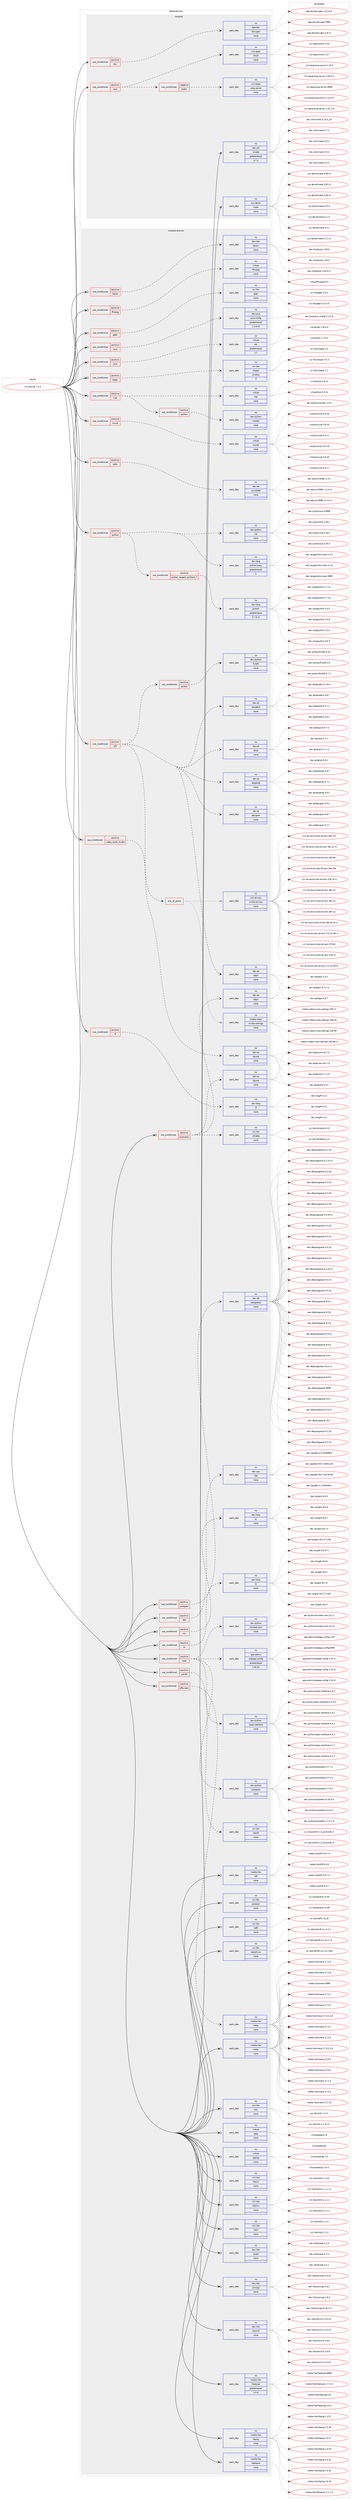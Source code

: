 digraph prolog {

# *************
# Graph options
# *************

newrank=true;
concentrate=true;
compound=true;
graph [rankdir=LR,fontname=Helvetica,fontsize=10,ranksep=1.5];#, ranksep=2.5, nodesep=0.2];
edge  [arrowhead=vee];
node  [fontname=Helvetica,fontsize=10];

# **********
# The ebuild
# **********

subgraph cluster_leftcol {
color=gray;
rank=same;
label=<<i>ebuild</i>>;
id [label="sci-libs/vtk-7.1.0", color=red, width=4, href="../sci-libs/vtk-7.1.0.svg"];
}

# ****************
# The dependencies
# ****************

subgraph cluster_midcol {
color=gray;
label=<<i>dependencies</i>>;
subgraph cluster_compile {
fillcolor="#eeeeee";
style=filled;
label=<<i>compile</i>>;
subgraph cond111208 {
dependency454341 [label=<<TABLE BORDER="0" CELLBORDER="1" CELLSPACING="0" CELLPADDING="4"><TR><TD ROWSPAN="3" CELLPADDING="10">use_conditional</TD></TR><TR><TD>positive</TD></TR><TR><TD>doc</TD></TR></TABLE>>, shape=none, color=red];
subgraph pack335196 {
dependency454342 [label=<<TABLE BORDER="0" CELLBORDER="1" CELLSPACING="0" CELLPADDING="4" WIDTH="220"><TR><TD ROWSPAN="6" CELLPADDING="30">pack_dep</TD></TR><TR><TD WIDTH="110">no</TD></TR><TR><TD>app-doc</TD></TR><TR><TD>doxygen</TD></TR><TR><TD>none</TD></TR><TR><TD></TD></TR></TABLE>>, shape=none, color=blue];
}
dependency454341:e -> dependency454342:w [weight=20,style="dashed",arrowhead="vee"];
}
id:e -> dependency454341:w [weight=20,style="solid",arrowhead="vee"];
subgraph cond111209 {
dependency454343 [label=<<TABLE BORDER="0" CELLBORDER="1" CELLSPACING="0" CELLPADDING="4"><TR><TD ROWSPAN="3" CELLPADDING="10">use_conditional</TD></TR><TR><TD>positive</TD></TR><TR><TD>test</TD></TR></TABLE>>, shape=none, color=red];
subgraph cond111210 {
dependency454344 [label=<<TABLE BORDER="0" CELLBORDER="1" CELLSPACING="0" CELLPADDING="4"><TR><TD ROWSPAN="3" CELLPADDING="10">use_conditional</TD></TR><TR><TD>negative</TD></TR><TR><TD>prefix</TD></TR></TABLE>>, shape=none, color=red];
subgraph pack335197 {
dependency454345 [label=<<TABLE BORDER="0" CELLBORDER="1" CELLSPACING="0" CELLPADDING="4" WIDTH="220"><TR><TD ROWSPAN="6" CELLPADDING="30">pack_dep</TD></TR><TR><TD WIDTH="110">no</TD></TR><TR><TD>x11-base</TD></TR><TR><TD>xorg-server</TD></TR><TR><TD>none</TD></TR><TR><TD></TD></TR></TABLE>>, shape=none, color=blue];
}
dependency454344:e -> dependency454345:w [weight=20,style="dashed",arrowhead="vee"];
}
dependency454343:e -> dependency454344:w [weight=20,style="dashed",arrowhead="vee"];
subgraph pack335198 {
dependency454346 [label=<<TABLE BORDER="0" CELLBORDER="1" CELLSPACING="0" CELLPADDING="4" WIDTH="220"><TR><TD ROWSPAN="6" CELLPADDING="30">pack_dep</TD></TR><TR><TD WIDTH="110">no</TD></TR><TR><TD>x11-apps</TD></TR><TR><TD>xhost</TD></TR><TR><TD>none</TD></TR><TR><TD></TD></TR></TABLE>>, shape=none, color=blue];
}
dependency454343:e -> dependency454346:w [weight=20,style="dashed",arrowhead="vee"];
}
id:e -> dependency454343:w [weight=20,style="solid",arrowhead="vee"];
subgraph pack335199 {
dependency454347 [label=<<TABLE BORDER="0" CELLBORDER="1" CELLSPACING="0" CELLPADDING="4" WIDTH="220"><TR><TD ROWSPAN="6" CELLPADDING="30">pack_dep</TD></TR><TR><TD WIDTH="110">no</TD></TR><TR><TD>dev-util</TD></TR><TR><TD>cmake</TD></TR><TR><TD>greaterequal</TD></TR><TR><TD>3.7.2</TD></TR></TABLE>>, shape=none, color=blue];
}
id:e -> dependency454347:w [weight=20,style="solid",arrowhead="vee"];
subgraph pack335200 {
dependency454348 [label=<<TABLE BORDER="0" CELLBORDER="1" CELLSPACING="0" CELLPADDING="4" WIDTH="220"><TR><TD ROWSPAN="6" CELLPADDING="30">pack_dep</TD></TR><TR><TD WIDTH="110">no</TD></TR><TR><TD>sys-devel</TD></TR><TR><TD>make</TD></TR><TR><TD>none</TD></TR><TR><TD></TD></TR></TABLE>>, shape=none, color=blue];
}
id:e -> dependency454348:w [weight=20,style="solid",arrowhead="vee"];
}
subgraph cluster_compileandrun {
fillcolor="#eeeeee";
style=filled;
label=<<i>compile and run</i>>;
subgraph cond111211 {
dependency454349 [label=<<TABLE BORDER="0" CELLBORDER="1" CELLSPACING="0" CELLPADDING="4"><TR><TD ROWSPAN="3" CELLPADDING="10">use_conditional</TD></TR><TR><TD>positive</TD></TR><TR><TD>R</TD></TR></TABLE>>, shape=none, color=red];
subgraph pack335201 {
dependency454350 [label=<<TABLE BORDER="0" CELLBORDER="1" CELLSPACING="0" CELLPADDING="4" WIDTH="220"><TR><TD ROWSPAN="6" CELLPADDING="30">pack_dep</TD></TR><TR><TD WIDTH="110">no</TD></TR><TR><TD>dev-lang</TD></TR><TR><TD>R</TD></TR><TR><TD>none</TD></TR><TR><TD></TD></TR></TABLE>>, shape=none, color=blue];
}
dependency454349:e -> dependency454350:w [weight=20,style="dashed",arrowhead="vee"];
}
id:e -> dependency454349:w [weight=20,style="solid",arrowhead="odotvee"];
subgraph cond111212 {
dependency454351 [label=<<TABLE BORDER="0" CELLBORDER="1" CELLSPACING="0" CELLPADDING="4"><TR><TD ROWSPAN="3" CELLPADDING="10">use_conditional</TD></TR><TR><TD>positive</TD></TR><TR><TD>boost</TD></TR></TABLE>>, shape=none, color=red];
subgraph pack335202 {
dependency454352 [label=<<TABLE BORDER="0" CELLBORDER="1" CELLSPACING="0" CELLPADDING="4" WIDTH="220"><TR><TD ROWSPAN="6" CELLPADDING="30">pack_dep</TD></TR><TR><TD WIDTH="110">no</TD></TR><TR><TD>dev-libs</TD></TR><TR><TD>boost</TD></TR><TR><TD>none</TD></TR><TR><TD></TD></TR></TABLE>>, shape=none, color=blue];
}
dependency454351:e -> dependency454352:w [weight=20,style="dashed",arrowhead="vee"];
}
id:e -> dependency454351:w [weight=20,style="solid",arrowhead="odotvee"];
subgraph cond111213 {
dependency454353 [label=<<TABLE BORDER="0" CELLBORDER="1" CELLSPACING="0" CELLPADDING="4"><TR><TD ROWSPAN="3" CELLPADDING="10">use_conditional</TD></TR><TR><TD>positive</TD></TR><TR><TD>examples</TD></TR></TABLE>>, shape=none, color=red];
subgraph pack335203 {
dependency454354 [label=<<TABLE BORDER="0" CELLBORDER="1" CELLSPACING="0" CELLPADDING="4" WIDTH="220"><TR><TD ROWSPAN="6" CELLPADDING="30">pack_dep</TD></TR><TR><TD WIDTH="110">no</TD></TR><TR><TD>dev-qt</TD></TR><TR><TD>qtcore</TD></TR><TR><TD>none</TD></TR><TR><TD></TD></TR></TABLE>>, shape=none, color=blue];
}
dependency454353:e -> dependency454354:w [weight=20,style="dashed",arrowhead="vee"];
subgraph pack335204 {
dependency454355 [label=<<TABLE BORDER="0" CELLBORDER="1" CELLSPACING="0" CELLPADDING="4" WIDTH="220"><TR><TD ROWSPAN="6" CELLPADDING="30">pack_dep</TD></TR><TR><TD WIDTH="110">no</TD></TR><TR><TD>dev-qt</TD></TR><TR><TD>qtgui</TD></TR><TR><TD>none</TD></TR><TR><TD></TD></TR></TABLE>>, shape=none, color=blue];
}
dependency454353:e -> dependency454355:w [weight=20,style="dashed",arrowhead="vee"];
subgraph pack335205 {
dependency454356 [label=<<TABLE BORDER="0" CELLBORDER="1" CELLSPACING="0" CELLPADDING="4" WIDTH="220"><TR><TD ROWSPAN="6" CELLPADDING="30">pack_dep</TD></TR><TR><TD WIDTH="110">no</TD></TR><TR><TD>sci-libs</TD></TR><TR><TD>vtkdata</TD></TR><TR><TD>none</TD></TR><TR><TD></TD></TR></TABLE>>, shape=none, color=blue];
}
dependency454353:e -> dependency454356:w [weight=20,style="dashed",arrowhead="vee"];
}
id:e -> dependency454353:w [weight=20,style="solid",arrowhead="odotvee"];
subgraph cond111214 {
dependency454357 [label=<<TABLE BORDER="0" CELLBORDER="1" CELLSPACING="0" CELLPADDING="4"><TR><TD ROWSPAN="3" CELLPADDING="10">use_conditional</TD></TR><TR><TD>positive</TD></TR><TR><TD>ffmpeg</TD></TR></TABLE>>, shape=none, color=red];
subgraph pack335206 {
dependency454358 [label=<<TABLE BORDER="0" CELLBORDER="1" CELLSPACING="0" CELLPADDING="4" WIDTH="220"><TR><TD ROWSPAN="6" CELLPADDING="30">pack_dep</TD></TR><TR><TD WIDTH="110">no</TD></TR><TR><TD>virtual</TD></TR><TR><TD>ffmpeg</TD></TR><TR><TD>none</TD></TR><TR><TD></TD></TR></TABLE>>, shape=none, color=blue];
}
dependency454357:e -> dependency454358:w [weight=20,style="dashed",arrowhead="vee"];
}
id:e -> dependency454357:w [weight=20,style="solid",arrowhead="odotvee"];
subgraph cond111215 {
dependency454359 [label=<<TABLE BORDER="0" CELLBORDER="1" CELLSPACING="0" CELLPADDING="4"><TR><TD ROWSPAN="3" CELLPADDING="10">use_conditional</TD></TR><TR><TD>positive</TD></TR><TR><TD>gdal</TD></TR></TABLE>>, shape=none, color=red];
subgraph pack335207 {
dependency454360 [label=<<TABLE BORDER="0" CELLBORDER="1" CELLSPACING="0" CELLPADDING="4" WIDTH="220"><TR><TD ROWSPAN="6" CELLPADDING="30">pack_dep</TD></TR><TR><TD WIDTH="110">no</TD></TR><TR><TD>sci-libs</TD></TR><TR><TD>gdal</TD></TR><TR><TD>none</TD></TR><TR><TD></TD></TR></TABLE>>, shape=none, color=blue];
}
dependency454359:e -> dependency454360:w [weight=20,style="dashed",arrowhead="vee"];
}
id:e -> dependency454359:w [weight=20,style="solid",arrowhead="odotvee"];
subgraph cond111216 {
dependency454361 [label=<<TABLE BORDER="0" CELLBORDER="1" CELLSPACING="0" CELLPADDING="4"><TR><TD ROWSPAN="3" CELLPADDING="10">use_conditional</TD></TR><TR><TD>positive</TD></TR><TR><TD>java</TD></TR></TABLE>>, shape=none, color=red];
subgraph pack335208 {
dependency454362 [label=<<TABLE BORDER="0" CELLBORDER="1" CELLSPACING="0" CELLPADDING="4" WIDTH="220"><TR><TD ROWSPAN="6" CELLPADDING="30">pack_dep</TD></TR><TR><TD WIDTH="110">no</TD></TR><TR><TD>dev-java</TD></TR><TR><TD>java-config</TD></TR><TR><TD>greaterequal</TD></TR><TR><TD>2.2.0-r3</TD></TR></TABLE>>, shape=none, color=blue];
}
dependency454361:e -> dependency454362:w [weight=20,style="dashed",arrowhead="vee"];
}
id:e -> dependency454361:w [weight=20,style="solid",arrowhead="odotvee"];
subgraph cond111217 {
dependency454363 [label=<<TABLE BORDER="0" CELLBORDER="1" CELLSPACING="0" CELLPADDING="4"><TR><TD ROWSPAN="3" CELLPADDING="10">use_conditional</TD></TR><TR><TD>positive</TD></TR><TR><TD>java</TD></TR></TABLE>>, shape=none, color=red];
subgraph pack335209 {
dependency454364 [label=<<TABLE BORDER="0" CELLBORDER="1" CELLSPACING="0" CELLPADDING="4" WIDTH="220"><TR><TD ROWSPAN="6" CELLPADDING="30">pack_dep</TD></TR><TR><TD WIDTH="110">no</TD></TR><TR><TD>virtual</TD></TR><TR><TD>jdk</TD></TR><TR><TD>greaterequal</TD></TR><TR><TD>1.7</TD></TR></TABLE>>, shape=none, color=blue];
}
dependency454363:e -> dependency454364:w [weight=20,style="dashed",arrowhead="vee"];
}
id:e -> dependency454363:w [weight=20,style="solid",arrowhead="odotvee"];
subgraph cond111218 {
dependency454365 [label=<<TABLE BORDER="0" CELLBORDER="1" CELLSPACING="0" CELLPADDING="4"><TR><TD ROWSPAN="3" CELLPADDING="10">use_conditional</TD></TR><TR><TD>positive</TD></TR><TR><TD>kaapi</TD></TR></TABLE>>, shape=none, color=red];
subgraph pack335210 {
dependency454366 [label=<<TABLE BORDER="0" CELLBORDER="1" CELLSPACING="0" CELLPADDING="4" WIDTH="220"><TR><TD ROWSPAN="6" CELLPADDING="30">pack_dep</TD></TR><TR><TD WIDTH="110">no</TD></TR><TR><TD>sci-libs</TD></TR><TR><TD>xkaapi</TD></TR><TR><TD>smaller</TD></TR><TR><TD>3</TD></TR></TABLE>>, shape=none, color=blue];
}
dependency454365:e -> dependency454366:w [weight=20,style="dashed",arrowhead="vee"];
}
id:e -> dependency454365:w [weight=20,style="solid",arrowhead="odotvee"];
subgraph cond111219 {
dependency454367 [label=<<TABLE BORDER="0" CELLBORDER="1" CELLSPACING="0" CELLPADDING="4"><TR><TD ROWSPAN="3" CELLPADDING="10">use_conditional</TD></TR><TR><TD>positive</TD></TR><TR><TD>mpi</TD></TR></TABLE>>, shape=none, color=red];
subgraph pack335211 {
dependency454368 [label=<<TABLE BORDER="0" CELLBORDER="1" CELLSPACING="0" CELLPADDING="4" WIDTH="220"><TR><TD ROWSPAN="6" CELLPADDING="30">pack_dep</TD></TR><TR><TD WIDTH="110">no</TD></TR><TR><TD>virtual</TD></TR><TR><TD>mpi</TD></TR><TR><TD>none</TD></TR><TR><TD></TD></TR></TABLE>>, shape=none, color=blue];
}
dependency454367:e -> dependency454368:w [weight=20,style="dashed",arrowhead="vee"];
subgraph cond111220 {
dependency454369 [label=<<TABLE BORDER="0" CELLBORDER="1" CELLSPACING="0" CELLPADDING="4"><TR><TD ROWSPAN="3" CELLPADDING="10">use_conditional</TD></TR><TR><TD>positive</TD></TR><TR><TD>python</TD></TR></TABLE>>, shape=none, color=red];
subgraph pack335212 {
dependency454370 [label=<<TABLE BORDER="0" CELLBORDER="1" CELLSPACING="0" CELLPADDING="4" WIDTH="220"><TR><TD ROWSPAN="6" CELLPADDING="30">pack_dep</TD></TR><TR><TD WIDTH="110">no</TD></TR><TR><TD>dev-python</TD></TR><TR><TD>mpi4py</TD></TR><TR><TD>none</TD></TR><TR><TD></TD></TR></TABLE>>, shape=none, color=blue];
}
dependency454369:e -> dependency454370:w [weight=20,style="dashed",arrowhead="vee"];
}
dependency454367:e -> dependency454369:w [weight=20,style="dashed",arrowhead="vee"];
}
id:e -> dependency454367:w [weight=20,style="solid",arrowhead="odotvee"];
subgraph cond111221 {
dependency454371 [label=<<TABLE BORDER="0" CELLBORDER="1" CELLSPACING="0" CELLPADDING="4"><TR><TD ROWSPAN="3" CELLPADDING="10">use_conditional</TD></TR><TR><TD>positive</TD></TR><TR><TD>mysql</TD></TR></TABLE>>, shape=none, color=red];
subgraph pack335213 {
dependency454372 [label=<<TABLE BORDER="0" CELLBORDER="1" CELLSPACING="0" CELLPADDING="4" WIDTH="220"><TR><TD ROWSPAN="6" CELLPADDING="30">pack_dep</TD></TR><TR><TD WIDTH="110">no</TD></TR><TR><TD>virtual</TD></TR><TR><TD>mysql</TD></TR><TR><TD>none</TD></TR><TR><TD></TD></TR></TABLE>>, shape=none, color=blue];
}
dependency454371:e -> dependency454372:w [weight=20,style="dashed",arrowhead="vee"];
}
id:e -> dependency454371:w [weight=20,style="solid",arrowhead="odotvee"];
subgraph cond111222 {
dependency454373 [label=<<TABLE BORDER="0" CELLBORDER="1" CELLSPACING="0" CELLPADDING="4"><TR><TD ROWSPAN="3" CELLPADDING="10">use_conditional</TD></TR><TR><TD>positive</TD></TR><TR><TD>odbc</TD></TR></TABLE>>, shape=none, color=red];
subgraph pack335214 {
dependency454374 [label=<<TABLE BORDER="0" CELLBORDER="1" CELLSPACING="0" CELLPADDING="4" WIDTH="220"><TR><TD ROWSPAN="6" CELLPADDING="30">pack_dep</TD></TR><TR><TD WIDTH="110">no</TD></TR><TR><TD>dev-db</TD></TR><TR><TD>unixODBC</TD></TR><TR><TD>none</TD></TR><TR><TD></TD></TR></TABLE>>, shape=none, color=blue];
}
dependency454373:e -> dependency454374:w [weight=20,style="dashed",arrowhead="vee"];
}
id:e -> dependency454373:w [weight=20,style="solid",arrowhead="odotvee"];
subgraph cond111223 {
dependency454375 [label=<<TABLE BORDER="0" CELLBORDER="1" CELLSPACING="0" CELLPADDING="4"><TR><TD ROWSPAN="3" CELLPADDING="10">use_conditional</TD></TR><TR><TD>positive</TD></TR><TR><TD>offscreen</TD></TR></TABLE>>, shape=none, color=red];
subgraph pack335215 {
dependency454376 [label=<<TABLE BORDER="0" CELLBORDER="1" CELLSPACING="0" CELLPADDING="4" WIDTH="220"><TR><TD ROWSPAN="6" CELLPADDING="30">pack_dep</TD></TR><TR><TD WIDTH="110">no</TD></TR><TR><TD>media-libs</TD></TR><TR><TD>mesa</TD></TR><TR><TD>none</TD></TR><TR><TD></TD></TR></TABLE>>, shape=none, color=blue];
}
dependency454375:e -> dependency454376:w [weight=20,style="dashed",arrowhead="vee"];
}
id:e -> dependency454375:w [weight=20,style="solid",arrowhead="odotvee"];
subgraph cond111224 {
dependency454377 [label=<<TABLE BORDER="0" CELLBORDER="1" CELLSPACING="0" CELLPADDING="4"><TR><TD ROWSPAN="3" CELLPADDING="10">use_conditional</TD></TR><TR><TD>positive</TD></TR><TR><TD>postgres</TD></TR></TABLE>>, shape=none, color=red];
subgraph pack335216 {
dependency454378 [label=<<TABLE BORDER="0" CELLBORDER="1" CELLSPACING="0" CELLPADDING="4" WIDTH="220"><TR><TD ROWSPAN="6" CELLPADDING="30">pack_dep</TD></TR><TR><TD WIDTH="110">no</TD></TR><TR><TD>dev-db</TD></TR><TR><TD>postgresql</TD></TR><TR><TD>none</TD></TR><TR><TD></TD></TR></TABLE>>, shape=none, color=blue];
}
dependency454377:e -> dependency454378:w [weight=20,style="dashed",arrowhead="vee"];
}
id:e -> dependency454377:w [weight=20,style="solid",arrowhead="odotvee"];
subgraph cond111225 {
dependency454379 [label=<<TABLE BORDER="0" CELLBORDER="1" CELLSPACING="0" CELLPADDING="4"><TR><TD ROWSPAN="3" CELLPADDING="10">use_conditional</TD></TR><TR><TD>positive</TD></TR><TR><TD>python</TD></TR></TABLE>>, shape=none, color=red];
subgraph cond111226 {
dependency454380 [label=<<TABLE BORDER="0" CELLBORDER="1" CELLSPACING="0" CELLPADDING="4"><TR><TD ROWSPAN="3" CELLPADDING="10">use_conditional</TD></TR><TR><TD>positive</TD></TR><TR><TD>python_targets_python2_7</TD></TR></TABLE>>, shape=none, color=red];
subgraph pack335217 {
dependency454381 [label=<<TABLE BORDER="0" CELLBORDER="1" CELLSPACING="0" CELLPADDING="4" WIDTH="220"><TR><TD ROWSPAN="6" CELLPADDING="30">pack_dep</TD></TR><TR><TD WIDTH="110">no</TD></TR><TR><TD>dev-lang</TD></TR><TR><TD>python</TD></TR><TR><TD>greaterequal</TD></TR><TR><TD>2.7.5-r2</TD></TR></TABLE>>, shape=none, color=blue];
}
dependency454380:e -> dependency454381:w [weight=20,style="dashed",arrowhead="vee"];
}
dependency454379:e -> dependency454380:w [weight=20,style="dashed",arrowhead="vee"];
subgraph pack335218 {
dependency454382 [label=<<TABLE BORDER="0" CELLBORDER="1" CELLSPACING="0" CELLPADDING="4" WIDTH="220"><TR><TD ROWSPAN="6" CELLPADDING="30">pack_dep</TD></TR><TR><TD WIDTH="110">no</TD></TR><TR><TD>dev-lang</TD></TR><TR><TD>python-exec</TD></TR><TR><TD>greaterequal</TD></TR><TR><TD>2</TD></TR></TABLE>>, shape=none, color=blue];
}
dependency454379:e -> dependency454382:w [weight=20,style="dashed",arrowhead="vee"];
subgraph pack335219 {
dependency454383 [label=<<TABLE BORDER="0" CELLBORDER="1" CELLSPACING="0" CELLPADDING="4" WIDTH="220"><TR><TD ROWSPAN="6" CELLPADDING="30">pack_dep</TD></TR><TR><TD WIDTH="110">no</TD></TR><TR><TD>dev-python</TD></TR><TR><TD>sip</TD></TR><TR><TD>none</TD></TR><TR><TD></TD></TR></TABLE>>, shape=none, color=blue];
}
dependency454379:e -> dependency454383:w [weight=20,style="dashed",arrowhead="vee"];
}
id:e -> dependency454379:w [weight=20,style="solid",arrowhead="odotvee"];
subgraph cond111227 {
dependency454384 [label=<<TABLE BORDER="0" CELLBORDER="1" CELLSPACING="0" CELLPADDING="4"><TR><TD ROWSPAN="3" CELLPADDING="10">use_conditional</TD></TR><TR><TD>positive</TD></TR><TR><TD>qt5</TD></TR></TABLE>>, shape=none, color=red];
subgraph pack335220 {
dependency454385 [label=<<TABLE BORDER="0" CELLBORDER="1" CELLSPACING="0" CELLPADDING="4" WIDTH="220"><TR><TD ROWSPAN="6" CELLPADDING="30">pack_dep</TD></TR><TR><TD WIDTH="110">no</TD></TR><TR><TD>dev-qt</TD></TR><TR><TD>designer</TD></TR><TR><TD>none</TD></TR><TR><TD></TD></TR></TABLE>>, shape=none, color=blue];
}
dependency454384:e -> dependency454385:w [weight=20,style="dashed",arrowhead="vee"];
subgraph pack335221 {
dependency454386 [label=<<TABLE BORDER="0" CELLBORDER="1" CELLSPACING="0" CELLPADDING="4" WIDTH="220"><TR><TD ROWSPAN="6" CELLPADDING="30">pack_dep</TD></TR><TR><TD WIDTH="110">no</TD></TR><TR><TD>dev-qt</TD></TR><TR><TD>qtcore</TD></TR><TR><TD>none</TD></TR><TR><TD></TD></TR></TABLE>>, shape=none, color=blue];
}
dependency454384:e -> dependency454386:w [weight=20,style="dashed",arrowhead="vee"];
subgraph pack335222 {
dependency454387 [label=<<TABLE BORDER="0" CELLBORDER="1" CELLSPACING="0" CELLPADDING="4" WIDTH="220"><TR><TD ROWSPAN="6" CELLPADDING="30">pack_dep</TD></TR><TR><TD WIDTH="110">no</TD></TR><TR><TD>dev-qt</TD></TR><TR><TD>qtgui</TD></TR><TR><TD>none</TD></TR><TR><TD></TD></TR></TABLE>>, shape=none, color=blue];
}
dependency454384:e -> dependency454387:w [weight=20,style="dashed",arrowhead="vee"];
subgraph pack335223 {
dependency454388 [label=<<TABLE BORDER="0" CELLBORDER="1" CELLSPACING="0" CELLPADDING="4" WIDTH="220"><TR><TD ROWSPAN="6" CELLPADDING="30">pack_dep</TD></TR><TR><TD WIDTH="110">no</TD></TR><TR><TD>dev-qt</TD></TR><TR><TD>qtopengl</TD></TR><TR><TD>none</TD></TR><TR><TD></TD></TR></TABLE>>, shape=none, color=blue];
}
dependency454384:e -> dependency454388:w [weight=20,style="dashed",arrowhead="vee"];
subgraph pack335224 {
dependency454389 [label=<<TABLE BORDER="0" CELLBORDER="1" CELLSPACING="0" CELLPADDING="4" WIDTH="220"><TR><TD ROWSPAN="6" CELLPADDING="30">pack_dep</TD></TR><TR><TD WIDTH="110">no</TD></TR><TR><TD>dev-qt</TD></TR><TR><TD>qtsql</TD></TR><TR><TD>none</TD></TR><TR><TD></TD></TR></TABLE>>, shape=none, color=blue];
}
dependency454384:e -> dependency454389:w [weight=20,style="dashed",arrowhead="vee"];
subgraph pack335225 {
dependency454390 [label=<<TABLE BORDER="0" CELLBORDER="1" CELLSPACING="0" CELLPADDING="4" WIDTH="220"><TR><TD ROWSPAN="6" CELLPADDING="30">pack_dep</TD></TR><TR><TD WIDTH="110">no</TD></TR><TR><TD>dev-qt</TD></TR><TR><TD>qtwebkit</TD></TR><TR><TD>none</TD></TR><TR><TD></TD></TR></TABLE>>, shape=none, color=blue];
}
dependency454384:e -> dependency454390:w [weight=20,style="dashed",arrowhead="vee"];
subgraph cond111228 {
dependency454391 [label=<<TABLE BORDER="0" CELLBORDER="1" CELLSPACING="0" CELLPADDING="4"><TR><TD ROWSPAN="3" CELLPADDING="10">use_conditional</TD></TR><TR><TD>positive</TD></TR><TR><TD>python</TD></TR></TABLE>>, shape=none, color=red];
subgraph pack335226 {
dependency454392 [label=<<TABLE BORDER="0" CELLBORDER="1" CELLSPACING="0" CELLPADDING="4" WIDTH="220"><TR><TD ROWSPAN="6" CELLPADDING="30">pack_dep</TD></TR><TR><TD WIDTH="110">no</TD></TR><TR><TD>dev-python</TD></TR><TR><TD>PyQt5</TD></TR><TR><TD>none</TD></TR><TR><TD></TD></TR></TABLE>>, shape=none, color=blue];
}
dependency454391:e -> dependency454392:w [weight=20,style="dashed",arrowhead="vee"];
}
dependency454384:e -> dependency454391:w [weight=20,style="dashed",arrowhead="vee"];
}
id:e -> dependency454384:w [weight=20,style="solid",arrowhead="odotvee"];
subgraph cond111229 {
dependency454393 [label=<<TABLE BORDER="0" CELLBORDER="1" CELLSPACING="0" CELLPADDING="4"><TR><TD ROWSPAN="3" CELLPADDING="10">use_conditional</TD></TR><TR><TD>positive</TD></TR><TR><TD>tbb</TD></TR></TABLE>>, shape=none, color=red];
subgraph pack335227 {
dependency454394 [label=<<TABLE BORDER="0" CELLBORDER="1" CELLSPACING="0" CELLPADDING="4" WIDTH="220"><TR><TD ROWSPAN="6" CELLPADDING="30">pack_dep</TD></TR><TR><TD WIDTH="110">no</TD></TR><TR><TD>dev-cpp</TD></TR><TR><TD>tbb</TD></TR><TR><TD>none</TD></TR><TR><TD></TD></TR></TABLE>>, shape=none, color=blue];
}
dependency454393:e -> dependency454394:w [weight=20,style="dashed",arrowhead="vee"];
}
id:e -> dependency454393:w [weight=20,style="solid",arrowhead="odotvee"];
subgraph cond111230 {
dependency454395 [label=<<TABLE BORDER="0" CELLBORDER="1" CELLSPACING="0" CELLPADDING="4"><TR><TD ROWSPAN="3" CELLPADDING="10">use_conditional</TD></TR><TR><TD>positive</TD></TR><TR><TD>tcl</TD></TR></TABLE>>, shape=none, color=red];
subgraph pack335228 {
dependency454396 [label=<<TABLE BORDER="0" CELLBORDER="1" CELLSPACING="0" CELLPADDING="4" WIDTH="220"><TR><TD ROWSPAN="6" CELLPADDING="30">pack_dep</TD></TR><TR><TD WIDTH="110">no</TD></TR><TR><TD>dev-lang</TD></TR><TR><TD>tcl</TD></TR><TR><TD>none</TD></TR><TR><TD></TD></TR></TABLE>>, shape=none, color=blue];
}
dependency454395:e -> dependency454396:w [weight=20,style="dashed",arrowhead="vee"];
}
id:e -> dependency454395:w [weight=20,style="solid",arrowhead="odotvee"];
subgraph cond111231 {
dependency454397 [label=<<TABLE BORDER="0" CELLBORDER="1" CELLSPACING="0" CELLPADDING="4"><TR><TD ROWSPAN="3" CELLPADDING="10">use_conditional</TD></TR><TR><TD>positive</TD></TR><TR><TD>tk</TD></TR></TABLE>>, shape=none, color=red];
subgraph pack335229 {
dependency454398 [label=<<TABLE BORDER="0" CELLBORDER="1" CELLSPACING="0" CELLPADDING="4" WIDTH="220"><TR><TD ROWSPAN="6" CELLPADDING="30">pack_dep</TD></TR><TR><TD WIDTH="110">no</TD></TR><TR><TD>dev-lang</TD></TR><TR><TD>tk</TD></TR><TR><TD>none</TD></TR><TR><TD></TD></TR></TABLE>>, shape=none, color=blue];
}
dependency454397:e -> dependency454398:w [weight=20,style="dashed",arrowhead="vee"];
}
id:e -> dependency454397:w [weight=20,style="solid",arrowhead="odotvee"];
subgraph cond111232 {
dependency454399 [label=<<TABLE BORDER="0" CELLBORDER="1" CELLSPACING="0" CELLPADDING="4"><TR><TD ROWSPAN="3" CELLPADDING="10">use_conditional</TD></TR><TR><TD>positive</TD></TR><TR><TD>video_cards_nvidia</TD></TR></TABLE>>, shape=none, color=red];
subgraph any7688 {
dependency454400 [label=<<TABLE BORDER="0" CELLBORDER="1" CELLSPACING="0" CELLPADDING="4"><TR><TD CELLPADDING="10">any_of_group</TD></TR></TABLE>>, shape=none, color=red];subgraph pack335230 {
dependency454401 [label=<<TABLE BORDER="0" CELLBORDER="1" CELLSPACING="0" CELLPADDING="4" WIDTH="220"><TR><TD ROWSPAN="6" CELLPADDING="30">pack_dep</TD></TR><TR><TD WIDTH="110">no</TD></TR><TR><TD>x11-drivers</TD></TR><TR><TD>nvidia-drivers</TD></TR><TR><TD>none</TD></TR><TR><TD></TD></TR></TABLE>>, shape=none, color=blue];
}
dependency454400:e -> dependency454401:w [weight=20,style="dotted",arrowhead="oinv"];
subgraph pack335231 {
dependency454402 [label=<<TABLE BORDER="0" CELLBORDER="1" CELLSPACING="0" CELLPADDING="4" WIDTH="220"><TR><TD ROWSPAN="6" CELLPADDING="30">pack_dep</TD></TR><TR><TD WIDTH="110">no</TD></TR><TR><TD>media-video</TD></TR><TR><TD>nvidia-settings</TD></TR><TR><TD>none</TD></TR><TR><TD></TD></TR></TABLE>>, shape=none, color=blue];
}
dependency454400:e -> dependency454402:w [weight=20,style="dotted",arrowhead="oinv"];
}
dependency454399:e -> dependency454400:w [weight=20,style="dashed",arrowhead="vee"];
}
id:e -> dependency454399:w [weight=20,style="solid",arrowhead="odotvee"];
subgraph cond111233 {
dependency454403 [label=<<TABLE BORDER="0" CELLBORDER="1" CELLSPACING="0" CELLPADDING="4"><TR><TD ROWSPAN="3" CELLPADDING="10">use_conditional</TD></TR><TR><TD>positive</TD></TR><TR><TD>web</TD></TR></TABLE>>, shape=none, color=red];
subgraph pack335232 {
dependency454404 [label=<<TABLE BORDER="0" CELLBORDER="1" CELLSPACING="0" CELLPADDING="4" WIDTH="220"><TR><TD ROWSPAN="6" CELLPADDING="30">pack_dep</TD></TR><TR><TD WIDTH="110">no</TD></TR><TR><TD>app-admin</TD></TR><TR><TD>webapp-config</TD></TR><TR><TD>greaterequal</TD></TR><TR><TD>1.50.15</TD></TR></TABLE>>, shape=none, color=blue];
}
dependency454403:e -> dependency454404:w [weight=20,style="dashed",arrowhead="vee"];
subgraph pack335233 {
dependency454405 [label=<<TABLE BORDER="0" CELLBORDER="1" CELLSPACING="0" CELLPADDING="4" WIDTH="220"><TR><TD ROWSPAN="6" CELLPADDING="30">pack_dep</TD></TR><TR><TD WIDTH="110">no</TD></TR><TR><TD>dev-python</TD></TR><TR><TD>autobahn</TD></TR><TR><TD>none</TD></TR><TR><TD></TD></TR></TABLE>>, shape=none, color=blue];
}
dependency454403:e -> dependency454405:w [weight=20,style="dashed",arrowhead="vee"];
subgraph pack335234 {
dependency454406 [label=<<TABLE BORDER="0" CELLBORDER="1" CELLSPACING="0" CELLPADDING="4" WIDTH="220"><TR><TD ROWSPAN="6" CELLPADDING="30">pack_dep</TD></TR><TR><TD WIDTH="110">no</TD></TR><TR><TD>dev-python</TD></TR><TR><TD>twisted-core</TD></TR><TR><TD>none</TD></TR><TR><TD></TD></TR></TABLE>>, shape=none, color=blue];
}
dependency454403:e -> dependency454406:w [weight=20,style="dashed",arrowhead="vee"];
subgraph pack335235 {
dependency454407 [label=<<TABLE BORDER="0" CELLBORDER="1" CELLSPACING="0" CELLPADDING="4" WIDTH="220"><TR><TD ROWSPAN="6" CELLPADDING="30">pack_dep</TD></TR><TR><TD WIDTH="110">no</TD></TR><TR><TD>dev-python</TD></TR><TR><TD>zope-interface</TD></TR><TR><TD>none</TD></TR><TR><TD></TD></TR></TABLE>>, shape=none, color=blue];
}
dependency454403:e -> dependency454407:w [weight=20,style="dashed",arrowhead="vee"];
}
id:e -> dependency454403:w [weight=20,style="solid",arrowhead="odotvee"];
subgraph cond111234 {
dependency454408 [label=<<TABLE BORDER="0" CELLBORDER="1" CELLSPACING="0" CELLPADDING="4"><TR><TD ROWSPAN="3" CELLPADDING="10">use_conditional</TD></TR><TR><TD>positive</TD></TR><TR><TD>xdmf2</TD></TR></TABLE>>, shape=none, color=red];
subgraph pack335236 {
dependency454409 [label=<<TABLE BORDER="0" CELLBORDER="1" CELLSPACING="0" CELLPADDING="4" WIDTH="220"><TR><TD ROWSPAN="6" CELLPADDING="30">pack_dep</TD></TR><TR><TD WIDTH="110">no</TD></TR><TR><TD>sci-libs</TD></TR><TR><TD>xdmf2</TD></TR><TR><TD>none</TD></TR><TR><TD></TD></TR></TABLE>>, shape=none, color=blue];
}
dependency454408:e -> dependency454409:w [weight=20,style="dashed",arrowhead="vee"];
}
id:e -> dependency454408:w [weight=20,style="solid",arrowhead="odotvee"];
subgraph pack335237 {
dependency454410 [label=<<TABLE BORDER="0" CELLBORDER="1" CELLSPACING="0" CELLPADDING="4" WIDTH="220"><TR><TD ROWSPAN="6" CELLPADDING="30">pack_dep</TD></TR><TR><TD WIDTH="110">no</TD></TR><TR><TD>dev-libs</TD></TR><TR><TD>expat</TD></TR><TR><TD>none</TD></TR><TR><TD></TD></TR></TABLE>>, shape=none, color=blue];
}
id:e -> dependency454410:w [weight=20,style="solid",arrowhead="odotvee"];
subgraph pack335238 {
dependency454411 [label=<<TABLE BORDER="0" CELLBORDER="1" CELLSPACING="0" CELLPADDING="4" WIDTH="220"><TR><TD ROWSPAN="6" CELLPADDING="30">pack_dep</TD></TR><TR><TD WIDTH="110">no</TD></TR><TR><TD>dev-libs</TD></TR><TR><TD>jsoncpp</TD></TR><TR><TD>none</TD></TR><TR><TD></TD></TR></TABLE>>, shape=none, color=blue];
}
id:e -> dependency454411:w [weight=20,style="solid",arrowhead="odotvee"];
subgraph pack335239 {
dependency454412 [label=<<TABLE BORDER="0" CELLBORDER="1" CELLSPACING="0" CELLPADDING="4" WIDTH="220"><TR><TD ROWSPAN="6" CELLPADDING="30">pack_dep</TD></TR><TR><TD WIDTH="110">no</TD></TR><TR><TD>dev-libs</TD></TR><TR><TD>libxml2</TD></TR><TR><TD>none</TD></TR><TR><TD></TD></TR></TABLE>>, shape=none, color=blue];
}
id:e -> dependency454412:w [weight=20,style="solid",arrowhead="odotvee"];
subgraph pack335240 {
dependency454413 [label=<<TABLE BORDER="0" CELLBORDER="1" CELLSPACING="0" CELLPADDING="4" WIDTH="220"><TR><TD ROWSPAN="6" CELLPADDING="30">pack_dep</TD></TR><TR><TD WIDTH="110">no</TD></TR><TR><TD>media-libs</TD></TR><TR><TD>freetype</TD></TR><TR><TD>greaterequal</TD></TR><TR><TD>2.5.4</TD></TR></TABLE>>, shape=none, color=blue];
}
id:e -> dependency454413:w [weight=20,style="solid",arrowhead="odotvee"];
subgraph pack335241 {
dependency454414 [label=<<TABLE BORDER="0" CELLBORDER="1" CELLSPACING="0" CELLPADDING="4" WIDTH="220"><TR><TD ROWSPAN="6" CELLPADDING="30">pack_dep</TD></TR><TR><TD WIDTH="110">no</TD></TR><TR><TD>media-libs</TD></TR><TR><TD>libpng</TD></TR><TR><TD>none</TD></TR><TR><TD></TD></TR></TABLE>>, shape=none, color=blue];
}
id:e -> dependency454414:w [weight=20,style="solid",arrowhead="odotvee"];
subgraph pack335242 {
dependency454415 [label=<<TABLE BORDER="0" CELLBORDER="1" CELLSPACING="0" CELLPADDING="4" WIDTH="220"><TR><TD ROWSPAN="6" CELLPADDING="30">pack_dep</TD></TR><TR><TD WIDTH="110">no</TD></TR><TR><TD>media-libs</TD></TR><TR><TD>libtheora</TD></TR><TR><TD>none</TD></TR><TR><TD></TD></TR></TABLE>>, shape=none, color=blue];
}
id:e -> dependency454415:w [weight=20,style="solid",arrowhead="odotvee"];
subgraph pack335243 {
dependency454416 [label=<<TABLE BORDER="0" CELLBORDER="1" CELLSPACING="0" CELLPADDING="4" WIDTH="220"><TR><TD ROWSPAN="6" CELLPADDING="30">pack_dep</TD></TR><TR><TD WIDTH="110">no</TD></TR><TR><TD>media-libs</TD></TR><TR><TD>mesa</TD></TR><TR><TD>none</TD></TR><TR><TD></TD></TR></TABLE>>, shape=none, color=blue];
}
id:e -> dependency454416:w [weight=20,style="solid",arrowhead="odotvee"];
subgraph pack335244 {
dependency454417 [label=<<TABLE BORDER="0" CELLBORDER="1" CELLSPACING="0" CELLPADDING="4" WIDTH="220"><TR><TD ROWSPAN="6" CELLPADDING="30">pack_dep</TD></TR><TR><TD WIDTH="110">no</TD></TR><TR><TD>media-libs</TD></TR><TR><TD>tiff</TD></TR><TR><TD>none</TD></TR><TR><TD></TD></TR></TABLE>>, shape=none, color=blue];
}
id:e -> dependency454417:w [weight=20,style="solid",arrowhead="odotvee"];
subgraph pack335245 {
dependency454418 [label=<<TABLE BORDER="0" CELLBORDER="1" CELLSPACING="0" CELLPADDING="4" WIDTH="220"><TR><TD ROWSPAN="6" CELLPADDING="30">pack_dep</TD></TR><TR><TD WIDTH="110">no</TD></TR><TR><TD>sci-libs</TD></TR><TR><TD>exodusii</TD></TR><TR><TD>none</TD></TR><TR><TD></TD></TR></TABLE>>, shape=none, color=blue];
}
id:e -> dependency454418:w [weight=20,style="solid",arrowhead="odotvee"];
subgraph pack335246 {
dependency454419 [label=<<TABLE BORDER="0" CELLBORDER="1" CELLSPACING="0" CELLPADDING="4" WIDTH="220"><TR><TD ROWSPAN="6" CELLPADDING="30">pack_dep</TD></TR><TR><TD WIDTH="110">no</TD></TR><TR><TD>sci-libs</TD></TR><TR><TD>hdf5</TD></TR><TR><TD>none</TD></TR><TR><TD></TD></TR></TABLE>>, shape=none, color=blue];
}
id:e -> dependency454419:w [weight=20,style="solid",arrowhead="odotvee"];
subgraph pack335247 {
dependency454420 [label=<<TABLE BORDER="0" CELLBORDER="1" CELLSPACING="0" CELLPADDING="4" WIDTH="220"><TR><TD ROWSPAN="6" CELLPADDING="30">pack_dep</TD></TR><TR><TD WIDTH="110">no</TD></TR><TR><TD>sci-libs</TD></TR><TR><TD>netcdf-cxx</TD></TR><TR><TD>none</TD></TR><TR><TD></TD></TR></TABLE>>, shape=none, color=blue];
}
id:e -> dependency454420:w [weight=20,style="solid",arrowhead="odotvee"];
subgraph pack335248 {
dependency454421 [label=<<TABLE BORDER="0" CELLBORDER="1" CELLSPACING="0" CELLPADDING="4" WIDTH="220"><TR><TD ROWSPAN="6" CELLPADDING="30">pack_dep</TD></TR><TR><TD WIDTH="110">no</TD></TR><TR><TD>sys-libs</TD></TR><TR><TD>zlib</TD></TR><TR><TD>none</TD></TR><TR><TD></TD></TR></TABLE>>, shape=none, color=blue];
}
id:e -> dependency454421:w [weight=20,style="solid",arrowhead="odotvee"];
subgraph pack335249 {
dependency454422 [label=<<TABLE BORDER="0" CELLBORDER="1" CELLSPACING="0" CELLPADDING="4" WIDTH="220"><TR><TD ROWSPAN="6" CELLPADDING="30">pack_dep</TD></TR><TR><TD WIDTH="110">no</TD></TR><TR><TD>virtual</TD></TR><TR><TD>jpeg</TD></TR><TR><TD>none</TD></TR><TR><TD></TD></TR></TABLE>>, shape=none, color=blue];
}
id:e -> dependency454422:w [weight=20,style="solid",arrowhead="odotvee"];
subgraph pack335250 {
dependency454423 [label=<<TABLE BORDER="0" CELLBORDER="1" CELLSPACING="0" CELLPADDING="4" WIDTH="220"><TR><TD ROWSPAN="6" CELLPADDING="30">pack_dep</TD></TR><TR><TD WIDTH="110">no</TD></TR><TR><TD>virtual</TD></TR><TR><TD>opengl</TD></TR><TR><TD>none</TD></TR><TR><TD></TD></TR></TABLE>>, shape=none, color=blue];
}
id:e -> dependency454423:w [weight=20,style="solid",arrowhead="odotvee"];
subgraph pack335251 {
dependency454424 [label=<<TABLE BORDER="0" CELLBORDER="1" CELLSPACING="0" CELLPADDING="4" WIDTH="220"><TR><TD ROWSPAN="6" CELLPADDING="30">pack_dep</TD></TR><TR><TD WIDTH="110">no</TD></TR><TR><TD>x11-libs</TD></TR><TR><TD>libX11</TD></TR><TR><TD>none</TD></TR><TR><TD></TD></TR></TABLE>>, shape=none, color=blue];
}
id:e -> dependency454424:w [weight=20,style="solid",arrowhead="odotvee"];
subgraph pack335252 {
dependency454425 [label=<<TABLE BORDER="0" CELLBORDER="1" CELLSPACING="0" CELLPADDING="4" WIDTH="220"><TR><TD ROWSPAN="6" CELLPADDING="30">pack_dep</TD></TR><TR><TD WIDTH="110">no</TD></TR><TR><TD>x11-libs</TD></TR><TR><TD>libXmu</TD></TR><TR><TD>none</TD></TR><TR><TD></TD></TR></TABLE>>, shape=none, color=blue];
}
id:e -> dependency454425:w [weight=20,style="solid",arrowhead="odotvee"];
subgraph pack335253 {
dependency454426 [label=<<TABLE BORDER="0" CELLBORDER="1" CELLSPACING="0" CELLPADDING="4" WIDTH="220"><TR><TD ROWSPAN="6" CELLPADDING="30">pack_dep</TD></TR><TR><TD WIDTH="110">no</TD></TR><TR><TD>x11-libs</TD></TR><TR><TD>libXt</TD></TR><TR><TD>none</TD></TR><TR><TD></TD></TR></TABLE>>, shape=none, color=blue];
}
id:e -> dependency454426:w [weight=20,style="solid",arrowhead="odotvee"];
}
subgraph cluster_run {
fillcolor="#eeeeee";
style=filled;
label=<<i>run</i>>;
}
}

# **************
# The candidates
# **************

subgraph cluster_choices {
rank=same;
color=gray;
label=<<i>candidates</i>>;

subgraph choice335196 {
color=black;
nodesep=1;
choice9711211245100111994710011112012110310111045494656464950 [label="app-doc/doxygen-1.8.12", color=red, width=4,href="../app-doc/doxygen-1.8.12.svg"];
choice97112112451001119947100111120121103101110454946564649514511449 [label="app-doc/doxygen-1.8.13-r1", color=red, width=4,href="../app-doc/doxygen-1.8.13-r1.svg"];
choice971121124510011199471001111201211031011104557575757 [label="app-doc/doxygen-9999", color=red, width=4,href="../app-doc/doxygen-9999.svg"];
dependency454342:e -> choice9711211245100111994710011112012110310111045494656464950:w [style=dotted,weight="100"];
dependency454342:e -> choice97112112451001119947100111120121103101110454946564649514511449:w [style=dotted,weight="100"];
dependency454342:e -> choice971121124510011199471001111201211031011104557575757:w [style=dotted,weight="100"];
}
subgraph choice335197 {
color=black;
nodesep=1;
choice12049494598971151014712011111410345115101114118101114454946495046524511455 [label="x11-base/xorg-server-1.12.4-r7", color=red, width=4,href="../x11-base/xorg-server-1.12.4-r7.svg"];
choice12049494598971151014712011111410345115101114118101114454946495346504511452 [label="x11-base/xorg-server-1.15.2-r4", color=red, width=4,href="../x11-base/xorg-server-1.15.2-r4.svg"];
choice1204949459897115101471201111141034511510111411810111445494649574653 [label="x11-base/xorg-server-1.19.5", color=red, width=4,href="../x11-base/xorg-server-1.19.5.svg"];
choice12049494598971151014712011111410345115101114118101114454946495746534511449 [label="x11-base/xorg-server-1.19.5-r1", color=red, width=4,href="../x11-base/xorg-server-1.19.5-r1.svg"];
choice120494945989711510147120111114103451151011141181011144557575757 [label="x11-base/xorg-server-9999", color=red, width=4,href="../x11-base/xorg-server-9999.svg"];
dependency454345:e -> choice12049494598971151014712011111410345115101114118101114454946495046524511455:w [style=dotted,weight="100"];
dependency454345:e -> choice12049494598971151014712011111410345115101114118101114454946495346504511452:w [style=dotted,weight="100"];
dependency454345:e -> choice1204949459897115101471201111141034511510111411810111445494649574653:w [style=dotted,weight="100"];
dependency454345:e -> choice12049494598971151014712011111410345115101114118101114454946495746534511449:w [style=dotted,weight="100"];
dependency454345:e -> choice120494945989711510147120111114103451151011141181011144557575757:w [style=dotted,weight="100"];
}
subgraph choice335198 {
color=black;
nodesep=1;
choice1204949459711211211547120104111115116454946484654 [label="x11-apps/xhost-1.0.6", color=red, width=4,href="../x11-apps/xhost-1.0.6.svg"];
choice1204949459711211211547120104111115116454946484655 [label="x11-apps/xhost-1.0.7", color=red, width=4,href="../x11-apps/xhost-1.0.7.svg"];
dependency454346:e -> choice1204949459711211211547120104111115116454946484654:w [style=dotted,weight="100"];
dependency454346:e -> choice1204949459711211211547120104111115116454946484655:w [style=dotted,weight="100"];
}
subgraph choice335199 {
color=black;
nodesep=1;
choice1001011184511711610510847991099710710145514649484648951149952 [label="dev-util/cmake-3.10.0_rc4", color=red, width=4,href="../dev-util/cmake-3.10.0_rc4.svg"];
choice10010111845117116105108479910997107101455146554650 [label="dev-util/cmake-3.7.2", color=red, width=4,href="../dev-util/cmake-3.7.2.svg"];
choice10010111845117116105108479910997107101455146564650 [label="dev-util/cmake-3.8.2", color=red, width=4,href="../dev-util/cmake-3.8.2.svg"];
choice10010111845117116105108479910997107101455146574652 [label="dev-util/cmake-3.9.4", color=red, width=4,href="../dev-util/cmake-3.9.4.svg"];
choice10010111845117116105108479910997107101455146574653 [label="dev-util/cmake-3.9.5", color=red, width=4,href="../dev-util/cmake-3.9.5.svg"];
dependency454347:e -> choice1001011184511711610510847991099710710145514649484648951149952:w [style=dotted,weight="100"];
dependency454347:e -> choice10010111845117116105108479910997107101455146554650:w [style=dotted,weight="100"];
dependency454347:e -> choice10010111845117116105108479910997107101455146564650:w [style=dotted,weight="100"];
dependency454347:e -> choice10010111845117116105108479910997107101455146574652:w [style=dotted,weight="100"];
dependency454347:e -> choice10010111845117116105108479910997107101455146574653:w [style=dotted,weight="100"];
}
subgraph choice335200 {
color=black;
nodesep=1;
choice11512111545100101118101108471099710710145514656484511452 [label="sys-devel/make-3.80-r4", color=red, width=4,href="../sys-devel/make-3.80-r4.svg"];
choice11512111545100101118101108471099710710145514656494511450 [label="sys-devel/make-3.81-r2", color=red, width=4,href="../sys-devel/make-3.81-r2.svg"];
choice11512111545100101118101108471099710710145514656504511452 [label="sys-devel/make-3.82-r4", color=red, width=4,href="../sys-devel/make-3.82-r4.svg"];
choice115121115451001011181011084710997107101455246484511449 [label="sys-devel/make-4.0-r1", color=red, width=4,href="../sys-devel/make-4.0-r1.svg"];
choice115121115451001011181011084710997107101455246494511449 [label="sys-devel/make-4.1-r1", color=red, width=4,href="../sys-devel/make-4.1-r1.svg"];
choice115121115451001011181011084710997107101455246504649 [label="sys-devel/make-4.2.1", color=red, width=4,href="../sys-devel/make-4.2.1.svg"];
choice1151211154510010111810110847109971071014552465046494511449 [label="sys-devel/make-4.2.1-r1", color=red, width=4,href="../sys-devel/make-4.2.1-r1.svg"];
dependency454348:e -> choice11512111545100101118101108471099710710145514656484511452:w [style=dotted,weight="100"];
dependency454348:e -> choice11512111545100101118101108471099710710145514656494511450:w [style=dotted,weight="100"];
dependency454348:e -> choice11512111545100101118101108471099710710145514656504511452:w [style=dotted,weight="100"];
dependency454348:e -> choice115121115451001011181011084710997107101455246484511449:w [style=dotted,weight="100"];
dependency454348:e -> choice115121115451001011181011084710997107101455246494511449:w [style=dotted,weight="100"];
dependency454348:e -> choice115121115451001011181011084710997107101455246504649:w [style=dotted,weight="100"];
dependency454348:e -> choice1151211154510010111810110847109971071014552465046494511449:w [style=dotted,weight="100"];
}
subgraph choice335201 {
color=black;
nodesep=1;
choice10010111845108971101034782455146504650 [label="dev-lang/R-3.2.2", color=red, width=4,href="../dev-lang/R-3.2.2.svg"];
choice10010111845108971101034782455146514650 [label="dev-lang/R-3.3.2", color=red, width=4,href="../dev-lang/R-3.3.2.svg"];
choice10010111845108971101034782455146524649 [label="dev-lang/R-3.4.1", color=red, width=4,href="../dev-lang/R-3.4.1.svg"];
dependency454350:e -> choice10010111845108971101034782455146504650:w [style=dotted,weight="100"];
dependency454350:e -> choice10010111845108971101034782455146514650:w [style=dotted,weight="100"];
dependency454350:e -> choice10010111845108971101034782455146524649:w [style=dotted,weight="100"];
}
subgraph choice335202 {
color=black;
nodesep=1;
choice10010111845108105981154798111111115116454946545046484511449 [label="dev-libs/boost-1.62.0-r1", color=red, width=4,href="../dev-libs/boost-1.62.0-r1.svg"];
choice1001011184510810598115479811111111511645494654514648 [label="dev-libs/boost-1.63.0", color=red, width=4,href="../dev-libs/boost-1.63.0.svg"];
choice1001011184510810598115479811111111511645494654534648 [label="dev-libs/boost-1.65.0", color=red, width=4,href="../dev-libs/boost-1.65.0.svg"];
dependency454352:e -> choice10010111845108105981154798111111115116454946545046484511449:w [style=dotted,weight="100"];
dependency454352:e -> choice1001011184510810598115479811111111511645494654514648:w [style=dotted,weight="100"];
dependency454352:e -> choice1001011184510810598115479811111111511645494654534648:w [style=dotted,weight="100"];
}
subgraph choice335203 {
color=black;
nodesep=1;
choice1001011184511311647113116991111141014552465646554511450 [label="dev-qt/qtcore-4.8.7-r2", color=red, width=4,href="../dev-qt/qtcore-4.8.7-r2.svg"];
choice1001011184511311647113116991111141014552465646554511451 [label="dev-qt/qtcore-4.8.7-r3", color=red, width=4,href="../dev-qt/qtcore-4.8.7-r3.svg"];
choice1001011184511311647113116991111141014553465546494511451 [label="dev-qt/qtcore-5.7.1-r3", color=red, width=4,href="../dev-qt/qtcore-5.7.1-r3.svg"];
choice100101118451131164711311699111114101455346574650 [label="dev-qt/qtcore-5.9.2", color=red, width=4,href="../dev-qt/qtcore-5.9.2.svg"];
dependency454354:e -> choice1001011184511311647113116991111141014552465646554511450:w [style=dotted,weight="100"];
dependency454354:e -> choice1001011184511311647113116991111141014552465646554511451:w [style=dotted,weight="100"];
dependency454354:e -> choice1001011184511311647113116991111141014553465546494511451:w [style=dotted,weight="100"];
dependency454354:e -> choice100101118451131164711311699111114101455346574650:w [style=dotted,weight="100"];
}
subgraph choice335204 {
color=black;
nodesep=1;
choice1001011184511311647113116103117105455246564655 [label="dev-qt/qtgui-4.8.7", color=red, width=4,href="../dev-qt/qtgui-4.8.7.svg"];
choice10010111845113116471131161031171054553465546494511449 [label="dev-qt/qtgui-5.7.1-r1", color=red, width=4,href="../dev-qt/qtgui-5.7.1-r1.svg"];
choice1001011184511311647113116103117105455346574650 [label="dev-qt/qtgui-5.9.2", color=red, width=4,href="../dev-qt/qtgui-5.9.2.svg"];
dependency454355:e -> choice1001011184511311647113116103117105455246564655:w [style=dotted,weight="100"];
dependency454355:e -> choice10010111845113116471131161031171054553465546494511449:w [style=dotted,weight="100"];
dependency454355:e -> choice1001011184511311647113116103117105455346574650:w [style=dotted,weight="100"];
}
subgraph choice335205 {
color=black;
nodesep=1;
choice115991054510810598115471181161071009711697455446484648 [label="sci-libs/vtkdata-6.0.0", color=red, width=4,href="../sci-libs/vtkdata-6.0.0.svg"];
choice115991054510810598115471181161071009711697455446494648 [label="sci-libs/vtkdata-6.1.0", color=red, width=4,href="../sci-libs/vtkdata-6.1.0.svg"];
dependency454356:e -> choice115991054510810598115471181161071009711697455446484648:w [style=dotted,weight="100"];
dependency454356:e -> choice115991054510810598115471181161071009711697455446494648:w [style=dotted,weight="100"];
}
subgraph choice335206 {
color=black;
nodesep=1;
choice118105114116117971084710210210911210110345574511450 [label="virtual/ffmpeg-9-r2", color=red, width=4,href="../virtual/ffmpeg-9-r2.svg"];
dependency454358:e -> choice118105114116117971084710210210911210110345574511450:w [style=dotted,weight="100"];
}
subgraph choice335207 {
color=black;
nodesep=1;
choice11599105451081059811547103100971084550464846504511451 [label="sci-libs/gdal-2.0.2-r3", color=red, width=4,href="../sci-libs/gdal-2.0.2-r3.svg"];
choice1159910545108105981154710310097108455046484651 [label="sci-libs/gdal-2.0.3", color=red, width=4,href="../sci-libs/gdal-2.0.3.svg"];
dependency454360:e -> choice11599105451081059811547103100971084550464846504511451:w [style=dotted,weight="100"];
dependency454360:e -> choice1159910545108105981154710310097108455046484651:w [style=dotted,weight="100"];
}
subgraph choice335208 {
color=black;
nodesep=1;
choice10010111845106971189747106971189745991111101021051034550465046484511451 [label="dev-java/java-config-2.2.0-r3", color=red, width=4,href="../dev-java/java-config-2.2.0-r3.svg"];
dependency454362:e -> choice10010111845106971189747106971189745991111101021051034550465046484511451:w [style=dotted,weight="100"];
}
subgraph choice335209 {
color=black;
nodesep=1;
choice11810511411611797108471061001074549465546484511450 [label="virtual/jdk-1.7.0-r2", color=red, width=4,href="../virtual/jdk-1.7.0-r2.svg"];
choice11810511411611797108471061001074549465646484511451 [label="virtual/jdk-1.8.0-r3", color=red, width=4,href="../virtual/jdk-1.8.0-r3.svg"];
dependency454364:e -> choice11810511411611797108471061001074549465546484511450:w [style=dotted,weight="100"];
dependency454364:e -> choice11810511411611797108471061001074549465646484511451:w [style=dotted,weight="100"];
}
subgraph choice335210 {
color=black;
nodesep=1;
choice11599105451081059811547120107979711210545504649 [label="sci-libs/xkaapi-2.1", color=red, width=4,href="../sci-libs/xkaapi-2.1.svg"];
choice11599105451081059811547120107979711210545504650 [label="sci-libs/xkaapi-2.2", color=red, width=4,href="../sci-libs/xkaapi-2.2.svg"];
choice115991054510810598115471201079797112105455146484651 [label="sci-libs/xkaapi-3.0.3", color=red, width=4,href="../sci-libs/xkaapi-3.0.3.svg"];
dependency454366:e -> choice11599105451081059811547120107979711210545504649:w [style=dotted,weight="100"];
dependency454366:e -> choice11599105451081059811547120107979711210545504650:w [style=dotted,weight="100"];
dependency454366:e -> choice115991054510810598115471201079797112105455146484651:w [style=dotted,weight="100"];
}
subgraph choice335211 {
color=black;
nodesep=1;
choice1181051141161179710847109112105455046484511451 [label="virtual/mpi-2.0-r3", color=red, width=4,href="../virtual/mpi-2.0-r3.svg"];
choice1181051141161179710847109112105455046484511452 [label="virtual/mpi-2.0-r4", color=red, width=4,href="../virtual/mpi-2.0-r4.svg"];
dependency454368:e -> choice1181051141161179710847109112105455046484511451:w [style=dotted,weight="100"];
dependency454368:e -> choice1181051141161179710847109112105455046484511452:w [style=dotted,weight="100"];
}
subgraph choice335212 {
color=black;
nodesep=1;
choice100101118451121211161041111104710911210552112121455046484648 [label="dev-python/mpi4py-2.0.0", color=red, width=4,href="../dev-python/mpi4py-2.0.0.svg"];
dependency454370:e -> choice100101118451121211161041111104710911210552112121455046484648:w [style=dotted,weight="100"];
}
subgraph choice335213 {
color=black;
nodesep=1;
choice1181051141161179710847109121115113108455346534511449 [label="virtual/mysql-5.5-r1", color=red, width=4,href="../virtual/mysql-5.5-r1.svg"];
choice118105114116117971084710912111511310845534654451144948 [label="virtual/mysql-5.6-r10", color=red, width=4,href="../virtual/mysql-5.6-r10.svg"];
choice1181051141161179710847109121115113108455346544511454 [label="virtual/mysql-5.6-r6", color=red, width=4,href="../virtual/mysql-5.6-r6.svg"];
choice1181051141161179710847109121115113108455346544511455 [label="virtual/mysql-5.6-r7", color=red, width=4,href="../virtual/mysql-5.6-r7.svg"];
choice1181051141161179710847109121115113108455346544511456 [label="virtual/mysql-5.6-r8", color=red, width=4,href="../virtual/mysql-5.6-r8.svg"];
choice1181051141161179710847109121115113108455346544511457 [label="virtual/mysql-5.6-r9", color=red, width=4,href="../virtual/mysql-5.6-r9.svg"];
dependency454372:e -> choice1181051141161179710847109121115113108455346534511449:w [style=dotted,weight="100"];
dependency454372:e -> choice118105114116117971084710912111511310845534654451144948:w [style=dotted,weight="100"];
dependency454372:e -> choice1181051141161179710847109121115113108455346544511454:w [style=dotted,weight="100"];
dependency454372:e -> choice1181051141161179710847109121115113108455346544511455:w [style=dotted,weight="100"];
dependency454372:e -> choice1181051141161179710847109121115113108455346544511456:w [style=dotted,weight="100"];
dependency454372:e -> choice1181051141161179710847109121115113108455346544511457:w [style=dotted,weight="100"];
}
subgraph choice335214 {
color=black;
nodesep=1;
choice100101118451009847117110105120796866674550465146504511449 [label="dev-db/unixODBC-2.3.2-r1", color=red, width=4,href="../dev-db/unixODBC-2.3.2-r1.svg"];
choice10010111845100984711711010512079686667455046514652 [label="dev-db/unixODBC-2.3.4", color=red, width=4,href="../dev-db/unixODBC-2.3.4.svg"];
choice100101118451009847117110105120796866674550465146524511449 [label="dev-db/unixODBC-2.3.4-r1", color=red, width=4,href="../dev-db/unixODBC-2.3.4-r1.svg"];
dependency454374:e -> choice100101118451009847117110105120796866674550465146504511449:w [style=dotted,weight="100"];
dependency454374:e -> choice10010111845100984711711010512079686667455046514652:w [style=dotted,weight="100"];
dependency454374:e -> choice100101118451009847117110105120796866674550465146524511449:w [style=dotted,weight="100"];
}
subgraph choice335215 {
color=black;
nodesep=1;
choice109101100105974510810598115471091011159745495146484653 [label="media-libs/mesa-13.0.5", color=red, width=4,href="../media-libs/mesa-13.0.5.svg"];
choice109101100105974510810598115471091011159745495146484654 [label="media-libs/mesa-13.0.6", color=red, width=4,href="../media-libs/mesa-13.0.6.svg"];
choice109101100105974510810598115471091011159745495546484654 [label="media-libs/mesa-17.0.6", color=red, width=4,href="../media-libs/mesa-17.0.6.svg"];
choice10910110010597451081059811547109101115974549554649464948 [label="media-libs/mesa-17.1.10", color=red, width=4,href="../media-libs/mesa-17.1.10.svg"];
choice109101100105974510810598115471091011159745495546494656 [label="media-libs/mesa-17.1.8", color=red, width=4,href="../media-libs/mesa-17.1.8.svg"];
choice109101100105974510810598115471091011159745495546494657 [label="media-libs/mesa-17.1.9", color=red, width=4,href="../media-libs/mesa-17.1.9.svg"];
choice109101100105974510810598115471091011159745495546504648 [label="media-libs/mesa-17.2.0", color=red, width=4,href="../media-libs/mesa-17.2.0.svg"];
choice109101100105974510810598115471091011159745495546504649 [label="media-libs/mesa-17.2.1", color=red, width=4,href="../media-libs/mesa-17.2.1.svg"];
choice109101100105974510810598115471091011159745495546504650 [label="media-libs/mesa-17.2.2", color=red, width=4,href="../media-libs/mesa-17.2.2.svg"];
choice109101100105974510810598115471091011159745495546504651 [label="media-libs/mesa-17.2.3", color=red, width=4,href="../media-libs/mesa-17.2.3.svg"];
choice109101100105974510810598115471091011159745495546504652 [label="media-libs/mesa-17.2.4", color=red, width=4,href="../media-libs/mesa-17.2.4.svg"];
choice109101100105974510810598115471091011159745495546514648951149950 [label="media-libs/mesa-17.3.0_rc2", color=red, width=4,href="../media-libs/mesa-17.3.0_rc2.svg"];
choice109101100105974510810598115471091011159745495546514648951149951 [label="media-libs/mesa-17.3.0_rc3", color=red, width=4,href="../media-libs/mesa-17.3.0_rc3.svg"];
choice10910110010597451081059811547109101115974557575757 [label="media-libs/mesa-9999", color=red, width=4,href="../media-libs/mesa-9999.svg"];
dependency454376:e -> choice109101100105974510810598115471091011159745495146484653:w [style=dotted,weight="100"];
dependency454376:e -> choice109101100105974510810598115471091011159745495146484654:w [style=dotted,weight="100"];
dependency454376:e -> choice109101100105974510810598115471091011159745495546484654:w [style=dotted,weight="100"];
dependency454376:e -> choice10910110010597451081059811547109101115974549554649464948:w [style=dotted,weight="100"];
dependency454376:e -> choice109101100105974510810598115471091011159745495546494656:w [style=dotted,weight="100"];
dependency454376:e -> choice109101100105974510810598115471091011159745495546494657:w [style=dotted,weight="100"];
dependency454376:e -> choice109101100105974510810598115471091011159745495546504648:w [style=dotted,weight="100"];
dependency454376:e -> choice109101100105974510810598115471091011159745495546504649:w [style=dotted,weight="100"];
dependency454376:e -> choice109101100105974510810598115471091011159745495546504650:w [style=dotted,weight="100"];
dependency454376:e -> choice109101100105974510810598115471091011159745495546504651:w [style=dotted,weight="100"];
dependency454376:e -> choice109101100105974510810598115471091011159745495546504652:w [style=dotted,weight="100"];
dependency454376:e -> choice109101100105974510810598115471091011159745495546514648951149950:w [style=dotted,weight="100"];
dependency454376:e -> choice109101100105974510810598115471091011159745495546514648951149951:w [style=dotted,weight="100"];
dependency454376:e -> choice10910110010597451081059811547109101115974557575757:w [style=dotted,weight="100"];
}
subgraph choice335216 {
color=black;
nodesep=1;
choice1001011184510098471121111151161031141011151131084549484648 [label="dev-db/postgresql-10.0", color=red, width=4,href="../dev-db/postgresql-10.0.svg"];
choice10010111845100984711211111511610311410111511310845494846484511449 [label="dev-db/postgresql-10.0-r1", color=red, width=4,href="../dev-db/postgresql-10.0-r1.svg"];
choice1001011184510098471121111151161031141011151131084549484649 [label="dev-db/postgresql-10.1", color=red, width=4,href="../dev-db/postgresql-10.1.svg"];
choice10010111845100984711211111511610311410111511310845574650464957 [label="dev-db/postgresql-9.2.19", color=red, width=4,href="../dev-db/postgresql-9.2.19.svg"];
choice10010111845100984711211111511610311410111511310845574650465050 [label="dev-db/postgresql-9.2.22", color=red, width=4,href="../dev-db/postgresql-9.2.22.svg"];
choice10010111845100984711211111511610311410111511310845574650465051 [label="dev-db/postgresql-9.2.23", color=red, width=4,href="../dev-db/postgresql-9.2.23.svg"];
choice100101118451009847112111115116103114101115113108455746504650514511449 [label="dev-db/postgresql-9.2.23-r1", color=red, width=4,href="../dev-db/postgresql-9.2.23-r1.svg"];
choice10010111845100984711211111511610311410111511310845574650465052 [label="dev-db/postgresql-9.2.24", color=red, width=4,href="../dev-db/postgresql-9.2.24.svg"];
choice10010111845100984711211111511610311410111511310845574651464953 [label="dev-db/postgresql-9.3.15", color=red, width=4,href="../dev-db/postgresql-9.3.15.svg"];
choice10010111845100984711211111511610311410111511310845574651464956 [label="dev-db/postgresql-9.3.18", color=red, width=4,href="../dev-db/postgresql-9.3.18.svg"];
choice10010111845100984711211111511610311410111511310845574651464957 [label="dev-db/postgresql-9.3.19", color=red, width=4,href="../dev-db/postgresql-9.3.19.svg"];
choice100101118451009847112111115116103114101115113108455746514649574511449 [label="dev-db/postgresql-9.3.19-r1", color=red, width=4,href="../dev-db/postgresql-9.3.19-r1.svg"];
choice10010111845100984711211111511610311410111511310845574651465048 [label="dev-db/postgresql-9.3.20", color=red, width=4,href="../dev-db/postgresql-9.3.20.svg"];
choice10010111845100984711211111511610311410111511310845574652464948 [label="dev-db/postgresql-9.4.10", color=red, width=4,href="../dev-db/postgresql-9.4.10.svg"];
choice10010111845100984711211111511610311410111511310845574652464951 [label="dev-db/postgresql-9.4.13", color=red, width=4,href="../dev-db/postgresql-9.4.13.svg"];
choice10010111845100984711211111511610311410111511310845574652464952 [label="dev-db/postgresql-9.4.14", color=red, width=4,href="../dev-db/postgresql-9.4.14.svg"];
choice100101118451009847112111115116103114101115113108455746524649524511449 [label="dev-db/postgresql-9.4.14-r1", color=red, width=4,href="../dev-db/postgresql-9.4.14-r1.svg"];
choice10010111845100984711211111511610311410111511310845574652464953 [label="dev-db/postgresql-9.4.15", color=red, width=4,href="../dev-db/postgresql-9.4.15.svg"];
choice10010111845100984711211111511610311410111511310845574653464948 [label="dev-db/postgresql-9.5.10", color=red, width=4,href="../dev-db/postgresql-9.5.10.svg"];
choice100101118451009847112111115116103114101115113108455746534653 [label="dev-db/postgresql-9.5.5", color=red, width=4,href="../dev-db/postgresql-9.5.5.svg"];
choice100101118451009847112111115116103114101115113108455746534656 [label="dev-db/postgresql-9.5.8", color=red, width=4,href="../dev-db/postgresql-9.5.8.svg"];
choice100101118451009847112111115116103114101115113108455746534657 [label="dev-db/postgresql-9.5.9", color=red, width=4,href="../dev-db/postgresql-9.5.9.svg"];
choice1001011184510098471121111151161031141011151131084557465346574511449 [label="dev-db/postgresql-9.5.9-r1", color=red, width=4,href="../dev-db/postgresql-9.5.9-r1.svg"];
choice100101118451009847112111115116103114101115113108455746544652 [label="dev-db/postgresql-9.6.4", color=red, width=4,href="../dev-db/postgresql-9.6.4.svg"];
choice100101118451009847112111115116103114101115113108455746544653 [label="dev-db/postgresql-9.6.5", color=red, width=4,href="../dev-db/postgresql-9.6.5.svg"];
choice1001011184510098471121111151161031141011151131084557465446534511449 [label="dev-db/postgresql-9.6.5-r1", color=red, width=4,href="../dev-db/postgresql-9.6.5-r1.svg"];
choice100101118451009847112111115116103114101115113108455746544654 [label="dev-db/postgresql-9.6.6", color=red, width=4,href="../dev-db/postgresql-9.6.6.svg"];
choice1001011184510098471121111151161031141011151131084557575757 [label="dev-db/postgresql-9999", color=red, width=4,href="../dev-db/postgresql-9999.svg"];
dependency454378:e -> choice1001011184510098471121111151161031141011151131084549484648:w [style=dotted,weight="100"];
dependency454378:e -> choice10010111845100984711211111511610311410111511310845494846484511449:w [style=dotted,weight="100"];
dependency454378:e -> choice1001011184510098471121111151161031141011151131084549484649:w [style=dotted,weight="100"];
dependency454378:e -> choice10010111845100984711211111511610311410111511310845574650464957:w [style=dotted,weight="100"];
dependency454378:e -> choice10010111845100984711211111511610311410111511310845574650465050:w [style=dotted,weight="100"];
dependency454378:e -> choice10010111845100984711211111511610311410111511310845574650465051:w [style=dotted,weight="100"];
dependency454378:e -> choice100101118451009847112111115116103114101115113108455746504650514511449:w [style=dotted,weight="100"];
dependency454378:e -> choice10010111845100984711211111511610311410111511310845574650465052:w [style=dotted,weight="100"];
dependency454378:e -> choice10010111845100984711211111511610311410111511310845574651464953:w [style=dotted,weight="100"];
dependency454378:e -> choice10010111845100984711211111511610311410111511310845574651464956:w [style=dotted,weight="100"];
dependency454378:e -> choice10010111845100984711211111511610311410111511310845574651464957:w [style=dotted,weight="100"];
dependency454378:e -> choice100101118451009847112111115116103114101115113108455746514649574511449:w [style=dotted,weight="100"];
dependency454378:e -> choice10010111845100984711211111511610311410111511310845574651465048:w [style=dotted,weight="100"];
dependency454378:e -> choice10010111845100984711211111511610311410111511310845574652464948:w [style=dotted,weight="100"];
dependency454378:e -> choice10010111845100984711211111511610311410111511310845574652464951:w [style=dotted,weight="100"];
dependency454378:e -> choice10010111845100984711211111511610311410111511310845574652464952:w [style=dotted,weight="100"];
dependency454378:e -> choice100101118451009847112111115116103114101115113108455746524649524511449:w [style=dotted,weight="100"];
dependency454378:e -> choice10010111845100984711211111511610311410111511310845574652464953:w [style=dotted,weight="100"];
dependency454378:e -> choice10010111845100984711211111511610311410111511310845574653464948:w [style=dotted,weight="100"];
dependency454378:e -> choice100101118451009847112111115116103114101115113108455746534653:w [style=dotted,weight="100"];
dependency454378:e -> choice100101118451009847112111115116103114101115113108455746534656:w [style=dotted,weight="100"];
dependency454378:e -> choice100101118451009847112111115116103114101115113108455746534657:w [style=dotted,weight="100"];
dependency454378:e -> choice1001011184510098471121111151161031141011151131084557465346574511449:w [style=dotted,weight="100"];
dependency454378:e -> choice100101118451009847112111115116103114101115113108455746544652:w [style=dotted,weight="100"];
dependency454378:e -> choice100101118451009847112111115116103114101115113108455746544653:w [style=dotted,weight="100"];
dependency454378:e -> choice1001011184510098471121111151161031141011151131084557465446534511449:w [style=dotted,weight="100"];
dependency454378:e -> choice100101118451009847112111115116103114101115113108455746544654:w [style=dotted,weight="100"];
dependency454378:e -> choice1001011184510098471121111151161031141011151131084557575757:w [style=dotted,weight="100"];
}
subgraph choice335217 {
color=black;
nodesep=1;
choice10010111845108971101034711212111610411111045504655464950 [label="dev-lang/python-2.7.12", color=red, width=4,href="../dev-lang/python-2.7.12.svg"];
choice10010111845108971101034711212111610411111045504655464952 [label="dev-lang/python-2.7.14", color=red, width=4,href="../dev-lang/python-2.7.14.svg"];
choice100101118451089711010347112121116104111110455146524653 [label="dev-lang/python-3.4.5", color=red, width=4,href="../dev-lang/python-3.4.5.svg"];
choice100101118451089711010347112121116104111110455146524654 [label="dev-lang/python-3.4.6", color=red, width=4,href="../dev-lang/python-3.4.6.svg"];
choice100101118451089711010347112121116104111110455146534652 [label="dev-lang/python-3.5.4", color=red, width=4,href="../dev-lang/python-3.5.4.svg"];
choice100101118451089711010347112121116104111110455146544651 [label="dev-lang/python-3.6.3", color=red, width=4,href="../dev-lang/python-3.6.3.svg"];
dependency454381:e -> choice10010111845108971101034711212111610411111045504655464950:w [style=dotted,weight="100"];
dependency454381:e -> choice10010111845108971101034711212111610411111045504655464952:w [style=dotted,weight="100"];
dependency454381:e -> choice100101118451089711010347112121116104111110455146524653:w [style=dotted,weight="100"];
dependency454381:e -> choice100101118451089711010347112121116104111110455146524654:w [style=dotted,weight="100"];
dependency454381:e -> choice100101118451089711010347112121116104111110455146534652:w [style=dotted,weight="100"];
dependency454381:e -> choice100101118451089711010347112121116104111110455146544651:w [style=dotted,weight="100"];
}
subgraph choice335218 {
color=black;
nodesep=1;
choice1001011184510897110103471121211161041111104510112010199455046524652 [label="dev-lang/python-exec-2.4.4", color=red, width=4,href="../dev-lang/python-exec-2.4.4.svg"];
choice1001011184510897110103471121211161041111104510112010199455046524653 [label="dev-lang/python-exec-2.4.5", color=red, width=4,href="../dev-lang/python-exec-2.4.5.svg"];
choice10010111845108971101034711212111610411111045101120101994557575757 [label="dev-lang/python-exec-9999", color=red, width=4,href="../dev-lang/python-exec-9999.svg"];
dependency454382:e -> choice1001011184510897110103471121211161041111104510112010199455046524652:w [style=dotted,weight="100"];
dependency454382:e -> choice1001011184510897110103471121211161041111104510112010199455046524653:w [style=dotted,weight="100"];
dependency454382:e -> choice10010111845108971101034711212111610411111045101120101994557575757:w [style=dotted,weight="100"];
}
subgraph choice335219 {
color=black;
nodesep=1;
choice100101118451121211161041111104711510511245524649574649 [label="dev-python/sip-4.19.1", color=red, width=4,href="../dev-python/sip-4.19.1.svg"];
choice100101118451121211161041111104711510511245524649574650 [label="dev-python/sip-4.19.2", color=red, width=4,href="../dev-python/sip-4.19.2.svg"];
choice100101118451121211161041111104711510511245524649574651 [label="dev-python/sip-4.19.3", color=red, width=4,href="../dev-python/sip-4.19.3.svg"];
choice100101118451121211161041111104711510511245524657575757 [label="dev-python/sip-4.9999", color=red, width=4,href="../dev-python/sip-4.9999.svg"];
dependency454383:e -> choice100101118451121211161041111104711510511245524649574649:w [style=dotted,weight="100"];
dependency454383:e -> choice100101118451121211161041111104711510511245524649574650:w [style=dotted,weight="100"];
dependency454383:e -> choice100101118451121211161041111104711510511245524649574651:w [style=dotted,weight="100"];
dependency454383:e -> choice100101118451121211161041111104711510511245524657575757:w [style=dotted,weight="100"];
}
subgraph choice335220 {
color=black;
nodesep=1;
choice1001011184511311647100101115105103110101114455246564655 [label="dev-qt/designer-4.8.7", color=red, width=4,href="../dev-qt/designer-4.8.7.svg"];
choice1001011184511311647100101115105103110101114455346554649 [label="dev-qt/designer-5.7.1", color=red, width=4,href="../dev-qt/designer-5.7.1.svg"];
choice1001011184511311647100101115105103110101114455346574650 [label="dev-qt/designer-5.9.2", color=red, width=4,href="../dev-qt/designer-5.9.2.svg"];
dependency454385:e -> choice1001011184511311647100101115105103110101114455246564655:w [style=dotted,weight="100"];
dependency454385:e -> choice1001011184511311647100101115105103110101114455346554649:w [style=dotted,weight="100"];
dependency454385:e -> choice1001011184511311647100101115105103110101114455346574650:w [style=dotted,weight="100"];
}
subgraph choice335221 {
color=black;
nodesep=1;
choice1001011184511311647113116991111141014552465646554511450 [label="dev-qt/qtcore-4.8.7-r2", color=red, width=4,href="../dev-qt/qtcore-4.8.7-r2.svg"];
choice1001011184511311647113116991111141014552465646554511451 [label="dev-qt/qtcore-4.8.7-r3", color=red, width=4,href="../dev-qt/qtcore-4.8.7-r3.svg"];
choice1001011184511311647113116991111141014553465546494511451 [label="dev-qt/qtcore-5.7.1-r3", color=red, width=4,href="../dev-qt/qtcore-5.7.1-r3.svg"];
choice100101118451131164711311699111114101455346574650 [label="dev-qt/qtcore-5.9.2", color=red, width=4,href="../dev-qt/qtcore-5.9.2.svg"];
dependency454386:e -> choice1001011184511311647113116991111141014552465646554511450:w [style=dotted,weight="100"];
dependency454386:e -> choice1001011184511311647113116991111141014552465646554511451:w [style=dotted,weight="100"];
dependency454386:e -> choice1001011184511311647113116991111141014553465546494511451:w [style=dotted,weight="100"];
dependency454386:e -> choice100101118451131164711311699111114101455346574650:w [style=dotted,weight="100"];
}
subgraph choice335222 {
color=black;
nodesep=1;
choice1001011184511311647113116103117105455246564655 [label="dev-qt/qtgui-4.8.7", color=red, width=4,href="../dev-qt/qtgui-4.8.7.svg"];
choice10010111845113116471131161031171054553465546494511449 [label="dev-qt/qtgui-5.7.1-r1", color=red, width=4,href="../dev-qt/qtgui-5.7.1-r1.svg"];
choice1001011184511311647113116103117105455346574650 [label="dev-qt/qtgui-5.9.2", color=red, width=4,href="../dev-qt/qtgui-5.9.2.svg"];
dependency454387:e -> choice1001011184511311647113116103117105455246564655:w [style=dotted,weight="100"];
dependency454387:e -> choice10010111845113116471131161031171054553465546494511449:w [style=dotted,weight="100"];
dependency454387:e -> choice1001011184511311647113116103117105455346574650:w [style=dotted,weight="100"];
}
subgraph choice335223 {
color=black;
nodesep=1;
choice1001011184511311647113116111112101110103108455246564655 [label="dev-qt/qtopengl-4.8.7", color=red, width=4,href="../dev-qt/qtopengl-4.8.7.svg"];
choice1001011184511311647113116111112101110103108455346554649 [label="dev-qt/qtopengl-5.7.1", color=red, width=4,href="../dev-qt/qtopengl-5.7.1.svg"];
choice1001011184511311647113116111112101110103108455346574650 [label="dev-qt/qtopengl-5.9.2", color=red, width=4,href="../dev-qt/qtopengl-5.9.2.svg"];
dependency454388:e -> choice1001011184511311647113116111112101110103108455246564655:w [style=dotted,weight="100"];
dependency454388:e -> choice1001011184511311647113116111112101110103108455346554649:w [style=dotted,weight="100"];
dependency454388:e -> choice1001011184511311647113116111112101110103108455346574650:w [style=dotted,weight="100"];
}
subgraph choice335224 {
color=black;
nodesep=1;
choice10010111845113116471131161151131084552465646554511449 [label="dev-qt/qtsql-4.8.7-r1", color=red, width=4,href="../dev-qt/qtsql-4.8.7-r1.svg"];
choice1001011184511311647113116115113108455346554649 [label="dev-qt/qtsql-5.7.1", color=red, width=4,href="../dev-qt/qtsql-5.7.1.svg"];
choice10010111845113116471131161151131084553465546494511449 [label="dev-qt/qtsql-5.7.1-r1", color=red, width=4,href="../dev-qt/qtsql-5.7.1-r1.svg"];
choice1001011184511311647113116115113108455346574650 [label="dev-qt/qtsql-5.9.2", color=red, width=4,href="../dev-qt/qtsql-5.9.2.svg"];
dependency454389:e -> choice10010111845113116471131161151131084552465646554511449:w [style=dotted,weight="100"];
dependency454389:e -> choice1001011184511311647113116115113108455346554649:w [style=dotted,weight="100"];
dependency454389:e -> choice10010111845113116471131161151131084553465546494511449:w [style=dotted,weight="100"];
dependency454389:e -> choice1001011184511311647113116115113108455346574650:w [style=dotted,weight="100"];
}
subgraph choice335225 {
color=black;
nodesep=1;
choice10010111845113116471131161191019810710511645524649484652 [label="dev-qt/qtwebkit-4.10.4", color=red, width=4,href="../dev-qt/qtwebkit-4.10.4.svg"];
choice100101118451131164711311611910198107105116455246564655 [label="dev-qt/qtwebkit-4.8.7", color=red, width=4,href="../dev-qt/qtwebkit-4.8.7.svg"];
choice100101118451131164711311611910198107105116455346554649 [label="dev-qt/qtwebkit-5.7.1", color=red, width=4,href="../dev-qt/qtwebkit-5.7.1.svg"];
choice100101118451131164711311611910198107105116455346574649 [label="dev-qt/qtwebkit-5.9.1", color=red, width=4,href="../dev-qt/qtwebkit-5.9.1.svg"];
dependency454390:e -> choice10010111845113116471131161191019810710511645524649484652:w [style=dotted,weight="100"];
dependency454390:e -> choice100101118451131164711311611910198107105116455246564655:w [style=dotted,weight="100"];
dependency454390:e -> choice100101118451131164711311611910198107105116455346554649:w [style=dotted,weight="100"];
dependency454390:e -> choice100101118451131164711311611910198107105116455346574649:w [style=dotted,weight="100"];
}
subgraph choice335226 {
color=black;
nodesep=1;
choice1001011184511212111610411111047801218111653455346554649 [label="dev-python/PyQt5-5.7.1", color=red, width=4,href="../dev-python/PyQt5-5.7.1.svg"];
choice1001011184511212111610411111047801218111653455346564650 [label="dev-python/PyQt5-5.8.2", color=red, width=4,href="../dev-python/PyQt5-5.8.2.svg"];
choice100101118451121211161041111104780121811165345534657 [label="dev-python/PyQt5-5.9", color=red, width=4,href="../dev-python/PyQt5-5.9.svg"];
dependency454392:e -> choice1001011184511212111610411111047801218111653455346554649:w [style=dotted,weight="100"];
dependency454392:e -> choice1001011184511212111610411111047801218111653455346564650:w [style=dotted,weight="100"];
dependency454392:e -> choice100101118451121211161041111104780121811165345534657:w [style=dotted,weight="100"];
}
subgraph choice335227 {
color=black;
nodesep=1;
choice10010111845991121124711698984550484955465048495449495056 [label="dev-cpp/tbb-2017.20161128", color=red, width=4,href="../dev-cpp/tbb-2017.20161128.svg"];
choice10010111845991121124711698984550484955465048495548505054 [label="dev-cpp/tbb-2017.20170226", color=red, width=4,href="../dev-cpp/tbb-2017.20170226.svg"];
choice100101118459911211247116989845524651465048495348544949 [label="dev-cpp/tbb-4.3.20150611", color=red, width=4,href="../dev-cpp/tbb-4.3.20150611.svg"];
choice100101118459911211247116989845524652465048495448564851 [label="dev-cpp/tbb-4.4.20160803", color=red, width=4,href="../dev-cpp/tbb-4.4.20160803.svg"];
dependency454394:e -> choice10010111845991121124711698984550484955465048495449495056:w [style=dotted,weight="100"];
dependency454394:e -> choice10010111845991121124711698984550484955465048495548505054:w [style=dotted,weight="100"];
dependency454394:e -> choice100101118459911211247116989845524651465048495348544949:w [style=dotted,weight="100"];
dependency454394:e -> choice100101118459911211247116989845524652465048495448564851:w [style=dotted,weight="100"];
}
subgraph choice335228 {
color=black;
nodesep=1;
choice1001011184510897110103471169910845564653464955 [label="dev-lang/tcl-8.5.17", color=red, width=4,href="../dev-lang/tcl-8.5.17.svg"];
choice100101118451089711010347116991084556465346495545114494848 [label="dev-lang/tcl-8.5.17-r100", color=red, width=4,href="../dev-lang/tcl-8.5.17-r100.svg"];
choice10010111845108971101034711699108455646544653 [label="dev-lang/tcl-8.6.5", color=red, width=4,href="../dev-lang/tcl-8.6.5.svg"];
choice10010111845108971101034711699108455646544654 [label="dev-lang/tcl-8.6.6", color=red, width=4,href="../dev-lang/tcl-8.6.6.svg"];
choice10010111845108971101034711699108455646544655 [label="dev-lang/tcl-8.6.7", color=red, width=4,href="../dev-lang/tcl-8.6.7.svg"];
dependency454396:e -> choice1001011184510897110103471169910845564653464955:w [style=dotted,weight="100"];
dependency454396:e -> choice100101118451089711010347116991084556465346495545114494848:w [style=dotted,weight="100"];
dependency454396:e -> choice10010111845108971101034711699108455646544653:w [style=dotted,weight="100"];
dependency454396:e -> choice10010111845108971101034711699108455646544654:w [style=dotted,weight="100"];
dependency454396:e -> choice10010111845108971101034711699108455646544655:w [style=dotted,weight="100"];
}
subgraph choice335229 {
color=black;
nodesep=1;
choice10010111845108971101034711610745564653464955 [label="dev-lang/tk-8.5.17", color=red, width=4,href="../dev-lang/tk-8.5.17.svg"];
choice1001011184510897110103471161074556465346495545114494848 [label="dev-lang/tk-8.5.17-r100", color=red, width=4,href="../dev-lang/tk-8.5.17-r100.svg"];
choice100101118451089711010347116107455646544653 [label="dev-lang/tk-8.6.5", color=red, width=4,href="../dev-lang/tk-8.6.5.svg"];
choice1001011184510897110103471161074556465446534511449 [label="dev-lang/tk-8.6.5-r1", color=red, width=4,href="../dev-lang/tk-8.6.5-r1.svg"];
choice100101118451089711010347116107455646544654 [label="dev-lang/tk-8.6.6", color=red, width=4,href="../dev-lang/tk-8.6.6.svg"];
choice100101118451089711010347116107455646544655 [label="dev-lang/tk-8.6.7", color=red, width=4,href="../dev-lang/tk-8.6.7.svg"];
dependency454398:e -> choice10010111845108971101034711610745564653464955:w [style=dotted,weight="100"];
dependency454398:e -> choice1001011184510897110103471161074556465346495545114494848:w [style=dotted,weight="100"];
dependency454398:e -> choice100101118451089711010347116107455646544653:w [style=dotted,weight="100"];
dependency454398:e -> choice1001011184510897110103471161074556465446534511449:w [style=dotted,weight="100"];
dependency454398:e -> choice100101118451089711010347116107455646544654:w [style=dotted,weight="100"];
dependency454398:e -> choice100101118451089711010347116107455646544655:w [style=dotted,weight="100"];
}
subgraph choice335230 {
color=black;
nodesep=1;
choice120494945100114105118101114115471101181051001059745100114105118101114115454955514649524651574511449 [label="x11-drivers/nvidia-drivers-173.14.39-r1", color=red, width=4,href="../x11-drivers/nvidia-drivers-173.14.39-r1.svg"];
choice120494945100114105118101114115471101181051001059745100114105118101114115454955514649524651574511450 [label="x11-drivers/nvidia-drivers-173.14.39-r2", color=red, width=4,href="../x11-drivers/nvidia-drivers-173.14.39-r2.svg"];
choice1204949451001141051181011141154711011810510010597451001141051181011141154551485246495155 [label="x11-drivers/nvidia-drivers-304.137", color=red, width=4,href="../x11-drivers/nvidia-drivers-304.137.svg"];
choice1204949451001141051181011141154711011810510010597451001141051181011141154551524846494852 [label="x11-drivers/nvidia-drivers-340.104", color=red, width=4,href="../x11-drivers/nvidia-drivers-340.104.svg"];
choice12049494510011410511810111411547110118105100105974510011410511810111411545515553465650 [label="x11-drivers/nvidia-drivers-375.82", color=red, width=4,href="../x11-drivers/nvidia-drivers-375.82.svg"];
choice12049494510011410511810111411547110118105100105974510011410511810111411545515556464951 [label="x11-drivers/nvidia-drivers-378.13", color=red, width=4,href="../x11-drivers/nvidia-drivers-378.13.svg"];
choice120494945100114105118101114115471101181051001059745100114105118101114115455155564649514511449 [label="x11-drivers/nvidia-drivers-378.13-r1", color=red, width=4,href="../x11-drivers/nvidia-drivers-378.13-r1.svg"];
choice12049494510011410511810111411547110118105100105974510011410511810111411545515649465050 [label="x11-drivers/nvidia-drivers-381.22", color=red, width=4,href="../x11-drivers/nvidia-drivers-381.22.svg"];
choice120494945100114105118101114115471101181051001059745100114105118101114115455156494650504511449 [label="x11-drivers/nvidia-drivers-381.22-r1", color=red, width=4,href="../x11-drivers/nvidia-drivers-381.22-r1.svg"];
choice12049494510011410511810111411547110118105100105974510011410511810111411545515652465748 [label="x11-drivers/nvidia-drivers-384.90", color=red, width=4,href="../x11-drivers/nvidia-drivers-384.90.svg"];
choice12049494510011410511810111411547110118105100105974510011410511810111411545515655464950 [label="x11-drivers/nvidia-drivers-387.12", color=red, width=4,href="../x11-drivers/nvidia-drivers-387.12.svg"];
choice12049494510011410511810111411547110118105100105974510011410511810111411545515655465050 [label="x11-drivers/nvidia-drivers-387.22", color=red, width=4,href="../x11-drivers/nvidia-drivers-387.22.svg"];
choice1204949451001141051181011141154711011810510010597451001141051181011141154557544652514650514511449 [label="x11-drivers/nvidia-drivers-96.43.23-r1", color=red, width=4,href="../x11-drivers/nvidia-drivers-96.43.23-r1.svg"];
dependency454401:e -> choice120494945100114105118101114115471101181051001059745100114105118101114115454955514649524651574511449:w [style=dotted,weight="100"];
dependency454401:e -> choice120494945100114105118101114115471101181051001059745100114105118101114115454955514649524651574511450:w [style=dotted,weight="100"];
dependency454401:e -> choice1204949451001141051181011141154711011810510010597451001141051181011141154551485246495155:w [style=dotted,weight="100"];
dependency454401:e -> choice1204949451001141051181011141154711011810510010597451001141051181011141154551524846494852:w [style=dotted,weight="100"];
dependency454401:e -> choice12049494510011410511810111411547110118105100105974510011410511810111411545515553465650:w [style=dotted,weight="100"];
dependency454401:e -> choice12049494510011410511810111411547110118105100105974510011410511810111411545515556464951:w [style=dotted,weight="100"];
dependency454401:e -> choice120494945100114105118101114115471101181051001059745100114105118101114115455155564649514511449:w [style=dotted,weight="100"];
dependency454401:e -> choice12049494510011410511810111411547110118105100105974510011410511810111411545515649465050:w [style=dotted,weight="100"];
dependency454401:e -> choice120494945100114105118101114115471101181051001059745100114105118101114115455156494650504511449:w [style=dotted,weight="100"];
dependency454401:e -> choice12049494510011410511810111411547110118105100105974510011410511810111411545515652465748:w [style=dotted,weight="100"];
dependency454401:e -> choice12049494510011410511810111411547110118105100105974510011410511810111411545515655464950:w [style=dotted,weight="100"];
dependency454401:e -> choice12049494510011410511810111411547110118105100105974510011410511810111411545515655465050:w [style=dotted,weight="100"];
dependency454401:e -> choice1204949451001141051181011141154711011810510010597451001141051181011141154557544652514650514511449:w [style=dotted,weight="100"];
}
subgraph choice335231 {
color=black;
nodesep=1;
choice109101100105974511810510010111147110118105100105974511510111611610511010311545515248465356 [label="media-video/nvidia-settings-340.58", color=red, width=4,href="../media-video/nvidia-settings-340.58.svg"];
choice1091011001059745118105100101111471101181051001059745115101116116105110103115455152484653564511449 [label="media-video/nvidia-settings-340.58-r1", color=red, width=4,href="../media-video/nvidia-settings-340.58-r1.svg"];
choice109101100105974511810510010111147110118105100105974511510111611610511010311545515353464949 [label="media-video/nvidia-settings-355.11", color=red, width=4,href="../media-video/nvidia-settings-355.11.svg"];
choice109101100105974511810510010111147110118105100105974511510111611610511010311545515356464954 [label="media-video/nvidia-settings-358.16", color=red, width=4,href="../media-video/nvidia-settings-358.16.svg"];
dependency454402:e -> choice109101100105974511810510010111147110118105100105974511510111611610511010311545515248465356:w [style=dotted,weight="100"];
dependency454402:e -> choice1091011001059745118105100101111471101181051001059745115101116116105110103115455152484653564511449:w [style=dotted,weight="100"];
dependency454402:e -> choice109101100105974511810510010111147110118105100105974511510111611610511010311545515353464949:w [style=dotted,weight="100"];
dependency454402:e -> choice109101100105974511810510010111147110118105100105974511510111611610511010311545515356464954:w [style=dotted,weight="100"];
}
subgraph choice335232 {
color=black;
nodesep=1;
choice971121124597100109105110471191019897112112459911111010210510345494653504511449 [label="app-admin/webapp-config-1.52-r1", color=red, width=4,href="../app-admin/webapp-config-1.52-r1.svg"];
choice971121124597100109105110471191019897112112459911111010210510345494653514511450 [label="app-admin/webapp-config-1.53-r2", color=red, width=4,href="../app-admin/webapp-config-1.53-r2.svg"];
choice971121124597100109105110471191019897112112459911111010210510345494653524511450 [label="app-admin/webapp-config-1.54-r2", color=red, width=4,href="../app-admin/webapp-config-1.54-r2.svg"];
choice97112112459710010910511047119101989711211245991111101021051034549465353 [label="app-admin/webapp-config-1.55", color=red, width=4,href="../app-admin/webapp-config-1.55.svg"];
choice97112112459710010910511047119101989711211245991111101021051034557575757 [label="app-admin/webapp-config-9999", color=red, width=4,href="../app-admin/webapp-config-9999.svg"];
dependency454404:e -> choice971121124597100109105110471191019897112112459911111010210510345494653504511449:w [style=dotted,weight="100"];
dependency454404:e -> choice971121124597100109105110471191019897112112459911111010210510345494653514511450:w [style=dotted,weight="100"];
dependency454404:e -> choice971121124597100109105110471191019897112112459911111010210510345494653524511450:w [style=dotted,weight="100"];
dependency454404:e -> choice97112112459710010910511047119101989711211245991111101021051034549465353:w [style=dotted,weight="100"];
dependency454404:e -> choice97112112459710010910511047119101989711211245991111101021051034557575757:w [style=dotted,weight="100"];
}
subgraph choice335233 {
color=black;
nodesep=1;
choice1001011184511212111610411111047971171161119897104110454846495446484511449 [label="dev-python/autobahn-0.16.0-r1", color=red, width=4,href="../dev-python/autobahn-0.16.0-r1.svg"];
choice10010111845112121116104111110479711711611198971041104548465746524650 [label="dev-python/autobahn-0.9.4.2", color=red, width=4,href="../dev-python/autobahn-0.9.4.2.svg"];
choice1001011184511212111610411111047971171161119897104110454955465346494511450 [label="dev-python/autobahn-17.5.1-r2", color=red, width=4,href="../dev-python/autobahn-17.5.1-r2.svg"];
choice100101118451121211161041111104797117116111989710411045495546554649 [label="dev-python/autobahn-17.7.1", color=red, width=4,href="../dev-python/autobahn-17.7.1.svg"];
choice100101118451121211161041111104797117116111989710411045495546574649 [label="dev-python/autobahn-17.9.1", color=red, width=4,href="../dev-python/autobahn-17.9.1.svg"];
choice100101118451121211161041111104797117116111989710411045495546574650 [label="dev-python/autobahn-17.9.2", color=red, width=4,href="../dev-python/autobahn-17.9.2.svg"];
dependency454405:e -> choice1001011184511212111610411111047971171161119897104110454846495446484511449:w [style=dotted,weight="100"];
dependency454405:e -> choice10010111845112121116104111110479711711611198971041104548465746524650:w [style=dotted,weight="100"];
dependency454405:e -> choice1001011184511212111610411111047971171161119897104110454955465346494511450:w [style=dotted,weight="100"];
dependency454405:e -> choice100101118451121211161041111104797117116111989710411045495546554649:w [style=dotted,weight="100"];
dependency454405:e -> choice100101118451121211161041111104797117116111989710411045495546574649:w [style=dotted,weight="100"];
dependency454405:e -> choice100101118451121211161041111104797117116111989710411045495546574650:w [style=dotted,weight="100"];
}
subgraph choice335234 {
color=black;
nodesep=1;
choice1001011184511212111610411111047116119105115116101100459911111410145495146504648 [label="dev-python/twisted-core-13.2.0", color=red, width=4,href="../dev-python/twisted-core-13.2.0.svg"];
choice1001011184511212111610411111047116119105115116101100459911111410145495346504649 [label="dev-python/twisted-core-15.2.1", color=red, width=4,href="../dev-python/twisted-core-15.2.1.svg"];
dependency454406:e -> choice1001011184511212111610411111047116119105115116101100459911111410145495146504648:w [style=dotted,weight="100"];
dependency454406:e -> choice1001011184511212111610411111047116119105115116101100459911111410145495346504649:w [style=dotted,weight="100"];
}
subgraph choice335235 {
color=black;
nodesep=1;
choice1001011184511212111610411111047122111112101451051101161011141029799101455246494649 [label="dev-python/zope-interface-4.1.1", color=red, width=4,href="../dev-python/zope-interface-4.1.1.svg"];
choice1001011184511212111610411111047122111112101451051101161011141029799101455246514650 [label="dev-python/zope-interface-4.3.2", color=red, width=4,href="../dev-python/zope-interface-4.3.2.svg"];
choice1001011184511212111610411111047122111112101451051101161011141029799101455246524648 [label="dev-python/zope-interface-4.4.0", color=red, width=4,href="../dev-python/zope-interface-4.4.0.svg"];
choice10010111845112121116104111110471221111121014510511011610111410297991014552465246484511449 [label="dev-python/zope-interface-4.4.0-r1", color=red, width=4,href="../dev-python/zope-interface-4.4.0-r1.svg"];
choice1001011184511212111610411111047122111112101451051101161011141029799101455246524649 [label="dev-python/zope-interface-4.4.1", color=red, width=4,href="../dev-python/zope-interface-4.4.1.svg"];
choice1001011184511212111610411111047122111112101451051101161011141029799101455246524650 [label="dev-python/zope-interface-4.4.2", color=red, width=4,href="../dev-python/zope-interface-4.4.2.svg"];
choice1001011184511212111610411111047122111112101451051101161011141029799101455246524651 [label="dev-python/zope-interface-4.4.3", color=red, width=4,href="../dev-python/zope-interface-4.4.3.svg"];
dependency454407:e -> choice1001011184511212111610411111047122111112101451051101161011141029799101455246494649:w [style=dotted,weight="100"];
dependency454407:e -> choice1001011184511212111610411111047122111112101451051101161011141029799101455246514650:w [style=dotted,weight="100"];
dependency454407:e -> choice1001011184511212111610411111047122111112101451051101161011141029799101455246524648:w [style=dotted,weight="100"];
dependency454407:e -> choice10010111845112121116104111110471221111121014510511011610111410297991014552465246484511449:w [style=dotted,weight="100"];
dependency454407:e -> choice1001011184511212111610411111047122111112101451051101161011141029799101455246524649:w [style=dotted,weight="100"];
dependency454407:e -> choice1001011184511212111610411111047122111112101451051101161011141029799101455246524650:w [style=dotted,weight="100"];
dependency454407:e -> choice1001011184511212111610411111047122111112101451051101161011141029799101455246524651:w [style=dotted,weight="100"];
}
subgraph choice335236 {
color=black;
nodesep=1;
choice115991054510810598115471201001091025045494648951124952495050544511449 [label="sci-libs/xdmf2-1.0_p141226-r1", color=red, width=4,href="../sci-libs/xdmf2-1.0_p141226-r1.svg"];
choice115991054510810598115471201001091025045494648951124952495050544511450 [label="sci-libs/xdmf2-1.0_p141226-r2", color=red, width=4,href="../sci-libs/xdmf2-1.0_p141226-r2.svg"];
dependency454409:e -> choice115991054510810598115471201001091025045494648951124952495050544511449:w [style=dotted,weight="100"];
dependency454409:e -> choice115991054510810598115471201001091025045494648951124952495050544511450:w [style=dotted,weight="100"];
}
subgraph choice335237 {
color=black;
nodesep=1;
choice10010111845108105981154710112011297116455046504649 [label="dev-libs/expat-2.2.1", color=red, width=4,href="../dev-libs/expat-2.2.1.svg"];
choice10010111845108105981154710112011297116455046504652 [label="dev-libs/expat-2.2.4", color=red, width=4,href="../dev-libs/expat-2.2.4.svg"];
choice10010111845108105981154710112011297116455046504653 [label="dev-libs/expat-2.2.5", color=red, width=4,href="../dev-libs/expat-2.2.5.svg"];
dependency454410:e -> choice10010111845108105981154710112011297116455046504649:w [style=dotted,weight="100"];
dependency454410:e -> choice10010111845108105981154710112011297116455046504652:w [style=dotted,weight="100"];
dependency454410:e -> choice10010111845108105981154710112011297116455046504653:w [style=dotted,weight="100"];
}
subgraph choice335238 {
color=black;
nodesep=1;
choice10010111845108105981154710611511111099112112454846494846504511449 [label="dev-libs/jsoncpp-0.10.2-r1", color=red, width=4,href="../dev-libs/jsoncpp-0.10.2-r1.svg"];
choice1001011184510810598115471061151111109911211245484649484654 [label="dev-libs/jsoncpp-0.10.6", color=red, width=4,href="../dev-libs/jsoncpp-0.10.6.svg"];
choice10010111845108105981154710611511111099112112454946564649 [label="dev-libs/jsoncpp-1.8.1", color=red, width=4,href="../dev-libs/jsoncpp-1.8.1.svg"];
choice10010111845108105981154710611511111099112112454946564651 [label="dev-libs/jsoncpp-1.8.3", color=red, width=4,href="../dev-libs/jsoncpp-1.8.3.svg"];
dependency454411:e -> choice10010111845108105981154710611511111099112112454846494846504511449:w [style=dotted,weight="100"];
dependency454411:e -> choice1001011184510810598115471061151111109911211245484649484654:w [style=dotted,weight="100"];
dependency454411:e -> choice10010111845108105981154710611511111099112112454946564649:w [style=dotted,weight="100"];
dependency454411:e -> choice10010111845108105981154710611511111099112112454946564651:w [style=dotted,weight="100"];
}
subgraph choice335239 {
color=black;
nodesep=1;
choice10010111845108105981154710810598120109108504550465746524511449 [label="dev-libs/libxml2-2.9.4-r1", color=red, width=4,href="../dev-libs/libxml2-2.9.4-r1.svg"];
choice10010111845108105981154710810598120109108504550465746524511450 [label="dev-libs/libxml2-2.9.4-r2", color=red, width=4,href="../dev-libs/libxml2-2.9.4-r2.svg"];
choice10010111845108105981154710810598120109108504550465746524511451 [label="dev-libs/libxml2-2.9.4-r3", color=red, width=4,href="../dev-libs/libxml2-2.9.4-r3.svg"];
choice1001011184510810598115471081059812010910850455046574653 [label="dev-libs/libxml2-2.9.5", color=red, width=4,href="../dev-libs/libxml2-2.9.5.svg"];
choice1001011184510810598115471081059812010910850455046574654 [label="dev-libs/libxml2-2.9.6", color=red, width=4,href="../dev-libs/libxml2-2.9.6.svg"];
dependency454412:e -> choice10010111845108105981154710810598120109108504550465746524511449:w [style=dotted,weight="100"];
dependency454412:e -> choice10010111845108105981154710810598120109108504550465746524511450:w [style=dotted,weight="100"];
dependency454412:e -> choice10010111845108105981154710810598120109108504550465746524511451:w [style=dotted,weight="100"];
dependency454412:e -> choice1001011184510810598115471081059812010910850455046574653:w [style=dotted,weight="100"];
dependency454412:e -> choice1001011184510810598115471081059812010910850455046574654:w [style=dotted,weight="100"];
}
subgraph choice335240 {
color=black;
nodesep=1;
choice109101100105974510810598115471021141011011161211121014550465546494511450 [label="media-libs/freetype-2.7.1-r2", color=red, width=4,href="../media-libs/freetype-2.7.1-r2.svg"];
choice1091011001059745108105981154710211410110111612111210145504656 [label="media-libs/freetype-2.8", color=red, width=4,href="../media-libs/freetype-2.8.svg"];
choice10910110010597451081059811547102114101101116121112101455046564649 [label="media-libs/freetype-2.8.1", color=red, width=4,href="../media-libs/freetype-2.8.1.svg"];
choice109101100105974510810598115471021141011011161211121014557575757 [label="media-libs/freetype-9999", color=red, width=4,href="../media-libs/freetype-9999.svg"];
dependency454413:e -> choice109101100105974510810598115471021141011011161211121014550465546494511450:w [style=dotted,weight="100"];
dependency454413:e -> choice1091011001059745108105981154710211410110111612111210145504656:w [style=dotted,weight="100"];
dependency454413:e -> choice10910110010597451081059811547102114101101116121112101455046564649:w [style=dotted,weight="100"];
dependency454413:e -> choice109101100105974510810598115471021141011011161211121014557575757:w [style=dotted,weight="100"];
}
subgraph choice335241 {
color=black;
nodesep=1;
choice109101100105974510810598115471081059811211010345494650465355 [label="media-libs/libpng-1.2.57", color=red, width=4,href="../media-libs/libpng-1.2.57.svg"];
choice109101100105974510810598115471081059811211010345494653465056 [label="media-libs/libpng-1.5.28", color=red, width=4,href="../media-libs/libpng-1.5.28.svg"];
choice109101100105974510810598115471081059811211010345494654465055 [label="media-libs/libpng-1.6.27", color=red, width=4,href="../media-libs/libpng-1.6.27.svg"];
choice109101100105974510810598115471081059811211010345494654465057 [label="media-libs/libpng-1.6.29", color=red, width=4,href="../media-libs/libpng-1.6.29.svg"];
choice109101100105974510810598115471081059811211010345494654465149 [label="media-libs/libpng-1.6.31", color=red, width=4,href="../media-libs/libpng-1.6.31.svg"];
choice109101100105974510810598115471081059811211010345494654465150 [label="media-libs/libpng-1.6.32", color=red, width=4,href="../media-libs/libpng-1.6.32.svg"];
choice109101100105974510810598115471081059811211010345494654465152 [label="media-libs/libpng-1.6.34", color=red, width=4,href="../media-libs/libpng-1.6.34.svg"];
dependency454414:e -> choice109101100105974510810598115471081059811211010345494650465355:w [style=dotted,weight="100"];
dependency454414:e -> choice109101100105974510810598115471081059811211010345494653465056:w [style=dotted,weight="100"];
dependency454414:e -> choice109101100105974510810598115471081059811211010345494654465055:w [style=dotted,weight="100"];
dependency454414:e -> choice109101100105974510810598115471081059811211010345494654465057:w [style=dotted,weight="100"];
dependency454414:e -> choice109101100105974510810598115471081059811211010345494654465149:w [style=dotted,weight="100"];
dependency454414:e -> choice109101100105974510810598115471081059811211010345494654465150:w [style=dotted,weight="100"];
dependency454414:e -> choice109101100105974510810598115471081059811211010345494654465152:w [style=dotted,weight="100"];
}
subgraph choice335242 {
color=black;
nodesep=1;
choice1091011001059745108105981154710810598116104101111114974549464946494511449 [label="media-libs/libtheora-1.1.1-r1", color=red, width=4,href="../media-libs/libtheora-1.1.1-r1.svg"];
dependency454415:e -> choice1091011001059745108105981154710810598116104101111114974549464946494511449:w [style=dotted,weight="100"];
}
subgraph choice335243 {
color=black;
nodesep=1;
choice109101100105974510810598115471091011159745495146484653 [label="media-libs/mesa-13.0.5", color=red, width=4,href="../media-libs/mesa-13.0.5.svg"];
choice109101100105974510810598115471091011159745495146484654 [label="media-libs/mesa-13.0.6", color=red, width=4,href="../media-libs/mesa-13.0.6.svg"];
choice109101100105974510810598115471091011159745495546484654 [label="media-libs/mesa-17.0.6", color=red, width=4,href="../media-libs/mesa-17.0.6.svg"];
choice10910110010597451081059811547109101115974549554649464948 [label="media-libs/mesa-17.1.10", color=red, width=4,href="../media-libs/mesa-17.1.10.svg"];
choice109101100105974510810598115471091011159745495546494656 [label="media-libs/mesa-17.1.8", color=red, width=4,href="../media-libs/mesa-17.1.8.svg"];
choice109101100105974510810598115471091011159745495546494657 [label="media-libs/mesa-17.1.9", color=red, width=4,href="../media-libs/mesa-17.1.9.svg"];
choice109101100105974510810598115471091011159745495546504648 [label="media-libs/mesa-17.2.0", color=red, width=4,href="../media-libs/mesa-17.2.0.svg"];
choice109101100105974510810598115471091011159745495546504649 [label="media-libs/mesa-17.2.1", color=red, width=4,href="../media-libs/mesa-17.2.1.svg"];
choice109101100105974510810598115471091011159745495546504650 [label="media-libs/mesa-17.2.2", color=red, width=4,href="../media-libs/mesa-17.2.2.svg"];
choice109101100105974510810598115471091011159745495546504651 [label="media-libs/mesa-17.2.3", color=red, width=4,href="../media-libs/mesa-17.2.3.svg"];
choice109101100105974510810598115471091011159745495546504652 [label="media-libs/mesa-17.2.4", color=red, width=4,href="../media-libs/mesa-17.2.4.svg"];
choice109101100105974510810598115471091011159745495546514648951149950 [label="media-libs/mesa-17.3.0_rc2", color=red, width=4,href="../media-libs/mesa-17.3.0_rc2.svg"];
choice109101100105974510810598115471091011159745495546514648951149951 [label="media-libs/mesa-17.3.0_rc3", color=red, width=4,href="../media-libs/mesa-17.3.0_rc3.svg"];
choice10910110010597451081059811547109101115974557575757 [label="media-libs/mesa-9999", color=red, width=4,href="../media-libs/mesa-9999.svg"];
dependency454416:e -> choice109101100105974510810598115471091011159745495146484653:w [style=dotted,weight="100"];
dependency454416:e -> choice109101100105974510810598115471091011159745495146484654:w [style=dotted,weight="100"];
dependency454416:e -> choice109101100105974510810598115471091011159745495546484654:w [style=dotted,weight="100"];
dependency454416:e -> choice10910110010597451081059811547109101115974549554649464948:w [style=dotted,weight="100"];
dependency454416:e -> choice109101100105974510810598115471091011159745495546494656:w [style=dotted,weight="100"];
dependency454416:e -> choice109101100105974510810598115471091011159745495546494657:w [style=dotted,weight="100"];
dependency454416:e -> choice109101100105974510810598115471091011159745495546504648:w [style=dotted,weight="100"];
dependency454416:e -> choice109101100105974510810598115471091011159745495546504649:w [style=dotted,weight="100"];
dependency454416:e -> choice109101100105974510810598115471091011159745495546504650:w [style=dotted,weight="100"];
dependency454416:e -> choice109101100105974510810598115471091011159745495546504651:w [style=dotted,weight="100"];
dependency454416:e -> choice109101100105974510810598115471091011159745495546504652:w [style=dotted,weight="100"];
dependency454416:e -> choice109101100105974510810598115471091011159745495546514648951149950:w [style=dotted,weight="100"];
dependency454416:e -> choice109101100105974510810598115471091011159745495546514648951149951:w [style=dotted,weight="100"];
dependency454416:e -> choice10910110010597451081059811547109101115974557575757:w [style=dotted,weight="100"];
}
subgraph choice335244 {
color=black;
nodesep=1;
choice109101100105974510810598115471161051021024551465746554511449 [label="media-libs/tiff-3.9.7-r1", color=red, width=4,href="../media-libs/tiff-3.9.7-r1.svg"];
choice10910110010597451081059811547116105102102455246484655 [label="media-libs/tiff-4.0.7", color=red, width=4,href="../media-libs/tiff-4.0.7.svg"];
choice109101100105974510810598115471161051021024552464846554511451 [label="media-libs/tiff-4.0.7-r3", color=red, width=4,href="../media-libs/tiff-4.0.7-r3.svg"];
choice10910110010597451081059811547116105102102455246484656 [label="media-libs/tiff-4.0.8", color=red, width=4,href="../media-libs/tiff-4.0.8.svg"];
dependency454417:e -> choice109101100105974510810598115471161051021024551465746554511449:w [style=dotted,weight="100"];
dependency454417:e -> choice10910110010597451081059811547116105102102455246484655:w [style=dotted,weight="100"];
dependency454417:e -> choice109101100105974510810598115471161051021024552464846554511451:w [style=dotted,weight="100"];
dependency454417:e -> choice10910110010597451081059811547116105102102455246484656:w [style=dotted,weight="100"];
}
subgraph choice335245 {
color=black;
nodesep=1;
choice115991054510810598115471011201111001171151051054554464850 [label="sci-libs/exodusii-6.02", color=red, width=4,href="../sci-libs/exodusii-6.02.svg"];
choice115991054510810598115471011201111001171151051054554464857 [label="sci-libs/exodusii-6.09", color=red, width=4,href="../sci-libs/exodusii-6.09.svg"];
dependency454418:e -> choice115991054510810598115471011201111001171151051054554464850:w [style=dotted,weight="100"];
dependency454418:e -> choice115991054510810598115471011201111001171151051054554464857:w [style=dotted,weight="100"];
}
subgraph choice335246 {
color=black;
nodesep=1;
choice115991054510810598115471041001025345494656464956 [label="sci-libs/hdf5-1.8.18", color=red, width=4,href="../sci-libs/hdf5-1.8.18.svg"];
dependency454419:e -> choice115991054510810598115471041001025345494656464956:w [style=dotted,weight="100"];
}
subgraph choice335247 {
color=black;
nodesep=1;
choice115991054510810598115471101011169910010245991201204552465045114514848 [label="sci-libs/netcdf-cxx-4.2-r300", color=red, width=4,href="../sci-libs/netcdf-cxx-4.2-r300.svg"];
choice11599105451081059811547110101116991001024599120120455246504649 [label="sci-libs/netcdf-cxx-4.2.1", color=red, width=4,href="../sci-libs/netcdf-cxx-4.2.1.svg"];
choice115991054510810598115471101011169910010245991201204552465046494511449 [label="sci-libs/netcdf-cxx-4.2.1-r1", color=red, width=4,href="../sci-libs/netcdf-cxx-4.2.1-r1.svg"];
dependency454420:e -> choice115991054510810598115471101011169910010245991201204552465045114514848:w [style=dotted,weight="100"];
dependency454420:e -> choice11599105451081059811547110101116991001024599120120455246504649:w [style=dotted,weight="100"];
dependency454420:e -> choice115991054510810598115471101011169910010245991201204552465046494511449:w [style=dotted,weight="100"];
}
subgraph choice335248 {
color=black;
nodesep=1;
choice1151211154510810598115471221081059845494650464949 [label="sys-libs/zlib-1.2.11", color=red, width=4,href="../sys-libs/zlib-1.2.11.svg"];
choice11512111545108105981154712210810598454946504649494511449 [label="sys-libs/zlib-1.2.11-r1", color=red, width=4,href="../sys-libs/zlib-1.2.11-r1.svg"];
dependency454421:e -> choice1151211154510810598115471221081059845494650464949:w [style=dotted,weight="100"];
dependency454421:e -> choice11512111545108105981154712210810598454946504649494511449:w [style=dotted,weight="100"];
}
subgraph choice335249 {
color=black;
nodesep=1;
choice118105114116117971084710611210110345484511450 [label="virtual/jpeg-0-r2", color=red, width=4,href="../virtual/jpeg-0-r2.svg"];
choice1181051141161179710847106112101103455450 [label="virtual/jpeg-62", color=red, width=4,href="../virtual/jpeg-62.svg"];
dependency454422:e -> choice118105114116117971084710611210110345484511450:w [style=dotted,weight="100"];
dependency454422:e -> choice1181051141161179710847106112101103455450:w [style=dotted,weight="100"];
}
subgraph choice335250 {
color=black;
nodesep=1;
choice118105114116117971084711111210111010310845554648 [label="virtual/opengl-7.0", color=red, width=4,href="../virtual/opengl-7.0.svg"];
choice1181051141161179710847111112101110103108455546484511449 [label="virtual/opengl-7.0-r1", color=red, width=4,href="../virtual/opengl-7.0-r1.svg"];
dependency454423:e -> choice118105114116117971084711111210111010310845554648:w [style=dotted,weight="100"];
dependency454423:e -> choice1181051141161179710847111112101110103108455546484511449:w [style=dotted,weight="100"];
}
subgraph choice335251 {
color=black;
nodesep=1;
choice120494945108105981154710810598884949454946544653 [label="x11-libs/libX11-1.6.5", color=red, width=4,href="../x11-libs/libX11-1.6.5.svg"];
dependency454424:e -> choice120494945108105981154710810598884949454946544653:w [style=dotted,weight="100"];
}
subgraph choice335252 {
color=black;
nodesep=1;
choice12049494510810598115471081059888109117454946494649 [label="x11-libs/libXmu-1.1.1", color=red, width=4,href="../x11-libs/libXmu-1.1.1.svg"];
choice120494945108105981154710810598881091174549464946494511449 [label="x11-libs/libXmu-1.1.1-r1", color=red, width=4,href="../x11-libs/libXmu-1.1.1-r1.svg"];
choice12049494510810598115471081059888109117454946494650 [label="x11-libs/libXmu-1.1.2", color=red, width=4,href="../x11-libs/libXmu-1.1.2.svg"];
dependency454425:e -> choice12049494510810598115471081059888109117454946494649:w [style=dotted,weight="100"];
dependency454425:e -> choice120494945108105981154710810598881091174549464946494511449:w [style=dotted,weight="100"];
dependency454425:e -> choice12049494510810598115471081059888109117454946494650:w [style=dotted,weight="100"];
}
subgraph choice335253 {
color=black;
nodesep=1;
choice12049494510810598115471081059888116454946494652 [label="x11-libs/libXt-1.1.4", color=red, width=4,href="../x11-libs/libXt-1.1.4.svg"];
choice12049494510810598115471081059888116454946494653 [label="x11-libs/libXt-1.1.5", color=red, width=4,href="../x11-libs/libXt-1.1.5.svg"];
dependency454426:e -> choice12049494510810598115471081059888116454946494652:w [style=dotted,weight="100"];
dependency454426:e -> choice12049494510810598115471081059888116454946494653:w [style=dotted,weight="100"];
}
}

}
